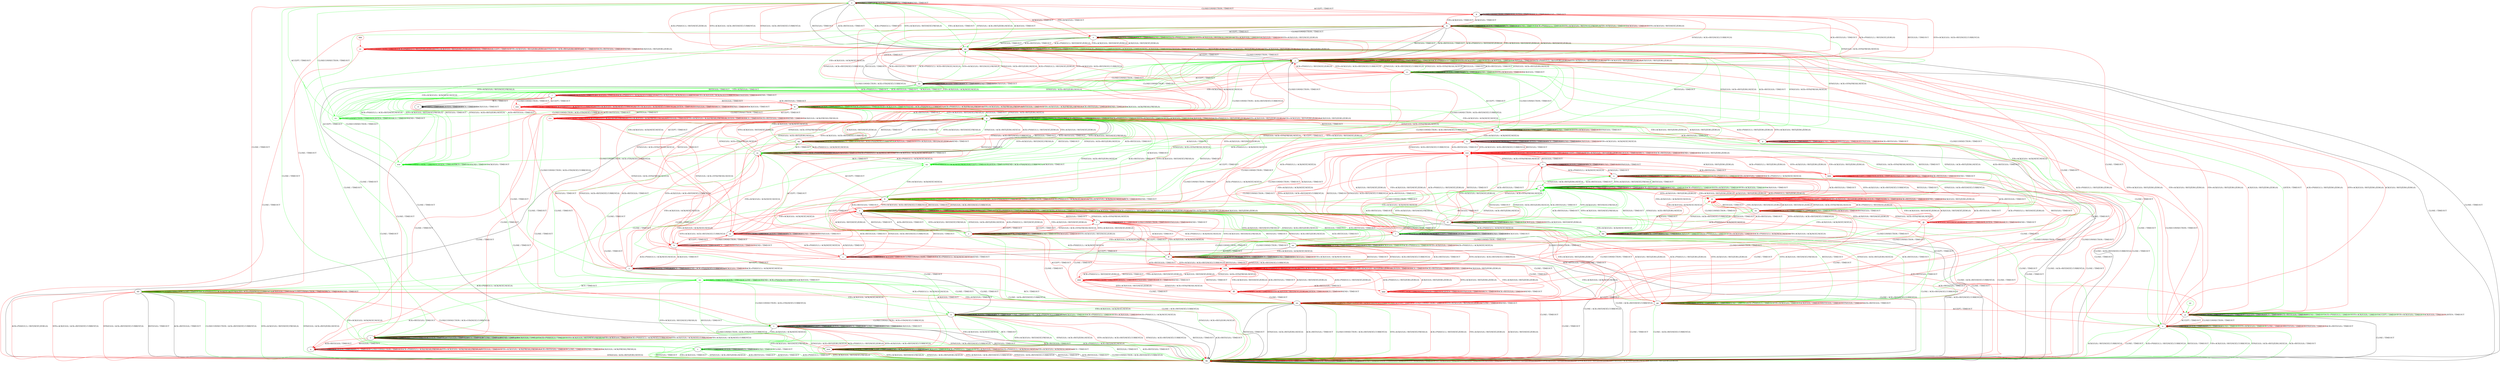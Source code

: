 digraph "" {
	graph ["Incoming time"=0.18781280517578125,
		"Outgoing time"=0.3429262638092041,
		Output="{'States': 63, 'Transitions': 1002, 'Filename': '../results/tcp_preset_50/TCP_FreeBSD_Server-TCP_Windows8_Server-1.dot'}",
		Reference="{'States': 56, 'Transitions': 716, 'Filename': '../subjects/tcp/TCP_FreeBSD_Server.dot'}",
		Solver=yices,
		Updated="{'States': 39, 'Transitions': 495, 'Filename': '../subjects/tcp/TCP_Windows8_Server.dot'}",
		"f-measure"=0.40449438202247195,
		precision=0.47547169811320755,
		recall=0.35195530726256985
	];
	a -> a	[key=0,
		label="ACCEPT / TIMEOUT"];
	a -> a	[key=1,
		label="LISTEN / TIMEOUT"];
	a -> a	[key=2,
		label="RCV / TIMEOUT"];
	a -> a	[key=3,
		label="SEND / TIMEOUT"];
	a -> k	[key=0,
		color=red,
		label="CLOSECONNECTION / TIMEOUT"];
	a -> o	[key=0,
		color=red,
		label="FIN+ACK(V,V,0) / TIMEOUT"];
	a -> o	[key=1,
		color=red,
		label="ACK(V,V,0) / TIMEOUT"];
	a -> r	[key=0,
		color=green,
		label="CLOSE / TIMEOUT"];
	a -> dd	[key=0,
		color=red,
		label="CLOSE / TIMEOUT"];
	a -> gg	[key=0,
		label="RST(V,V,0) / TIMEOUT"];
	a -> gg	[key=1,
		label="ACK+RST(V,V,0) / TIMEOUT"];
	a -> gg	[key=2,
		color=green,
		label="ACK+PSH(V,V,1) / TIMEOUT"];
	a -> gg	[key=3,
		color=green,
		label="SYN+ACK(V,V,0) / RST(NEXT,FRESH,0)"];
	a -> gg	[key=4,
		color=green,
		label="FIN+ACK(V,V,0) / TIMEOUT"];
	a -> gg	[key=5,
		color=green,
		label="SYN(V,V,0) / ACK+RST(ZERO,NEXT,0)"];
	a -> gg	[key=6,
		color=green,
		label="ACK(V,V,0) / TIMEOUT"];
	a -> gg	[key=7,
		color=red,
		label="ACK+PSH(V,V,1) / RST(NEXT,ZERO,0)"];
	a -> gg	[key=8,
		color=red,
		label="SYN+ACK(V,V,0) / ACK+RST(NEXT,CURRENT,0)"];
	a -> gg	[key=9,
		color=red,
		label="SYN(V,V,0) / ACK+RST(NEXT,CURRENT,0)"];
	vv	[color=green];
	a -> vv	[key=0,
		color=green,
		label="CLOSECONNECTION / TIMEOUT"];
	b -> b	[key=0,
		label="ACK+PSH(V,V,1) / ACK(NEXT,NEXT,0)"];
	b -> b	[key=1,
		label="ACCEPT / TIMEOUT"];
	b -> b	[key=2,
		label="LISTEN / TIMEOUT"];
	b -> b	[key=3,
		label="RCV / TIMEOUT"];
	b -> b	[key=4,
		label="SEND / TIMEOUT"];
	b -> b	[key=5,
		label="ACK(V,V,0) / TIMEOUT"];
	b -> b	[key=6,
		color=red,
		label="FIN+ACK(V,V,0) / ACK(NEXT,NEXT,0)"];
	b -> kk	[key=0,
		label="CLOSE / ACK+RST(NEXT,CURRENT,0)"];
	b -> ll	[key=0,
		color=red,
		label="CLOSECONNECTION / TIMEOUT"];
	eee	[color=red];
	b -> eee	[key=0,
		color=red,
		label="SYN+ACK(V,V,0) / ACK+RST(NEXT,CURRENT,0)"];
	b -> eee	[key=1,
		color=red,
		label="RST(V,V,0) / TIMEOUT"];
	b -> eee	[key=2,
		color=red,
		label="SYN(V,V,0) / ACK+RST(NEXT,CURRENT,0)"];
	b -> eee	[key=3,
		color=red,
		label="ACK+RST(V,V,0) / TIMEOUT"];
	c -> c	[key=0,
		label="CLOSECONNECTION / TIMEOUT"];
	c -> c	[key=1,
		label="ACCEPT / TIMEOUT"];
	c -> c	[key=2,
		label="LISTEN / TIMEOUT"];
	c -> c	[key=3,
		label="SYN(V,V,0) / TIMEOUT"];
	c -> c	[key=4,
		label="RCV / TIMEOUT"];
	c -> c	[key=5,
		label="CLOSE / TIMEOUT"];
	c -> c	[key=6,
		label="SEND / TIMEOUT"];
	c -> c	[key=7,
		label="ACK(V,V,0) / TIMEOUT"];
	c -> c	[key=8,
		color=green,
		label="ACK+PSH(V,V,1) / TIMEOUT"];
	c -> c	[key=9,
		color=green,
		label="SYN+ACK(V,V,0) / RST(NEXT,FRESH,0)"];
	c -> c	[key=10,
		color=green,
		label="FIN+ACK(V,V,0) / TIMEOUT"];
	c -> c	[key=11,
		color=red,
		label="ACK+PSH(V,V,1) / ACK(NEXT,CURRENT,0)"];
	c -> c	[key=12,
		color=red,
		label="SYN+ACK(V,V,0) / ACK(NEXT,CURRENT,0)"];
	c -> c	[key=13,
		color=red,
		label="FIN+ACK(V,V,0) / ACK(NEXT,CURRENT,0)"];
	c -> q	[key=0,
		color=red,
		label="RST(V,V,0) / TIMEOUT"];
	c -> q	[key=1,
		color=red,
		label="ACK+RST(V,V,0) / TIMEOUT"];
	c -> kk	[key=0,
		color=green,
		label="RST(V,V,0) / TIMEOUT"];
	c -> kk	[key=1,
		color=green,
		label="ACK+RST(V,V,0) / TIMEOUT"];
	d -> d	[key=0,
		label="ACCEPT / TIMEOUT"];
	d -> d	[key=1,
		label="LISTEN / TIMEOUT"];
	d -> d	[key=2,
		label="RCV / TIMEOUT"];
	d -> d	[key=3,
		label="ACK(V,V,0) / TIMEOUT"];
	e -> e	[key=0,
		label="CLOSECONNECTION / TIMEOUT"];
	e -> e	[key=1,
		label="RST(V,V,0) / TIMEOUT"];
	e -> e	[key=2,
		label="LISTEN / TIMEOUT"];
	e -> e	[key=3,
		label="RCV / TIMEOUT"];
	e -> e	[key=4,
		label="ACK+RST(V,V,0) / TIMEOUT"];
	e -> e	[key=5,
		label="SEND / TIMEOUT"];
	e -> e	[key=6,
		color=green,
		label="ACK+PSH(V,V,1) / TIMEOUT"];
	e -> e	[key=7,
		color=green,
		label="SYN+ACK(V,V,0) / TIMEOUT"];
	e -> e	[key=8,
		color=green,
		label="FIN+ACK(V,V,0) / TIMEOUT"];
	e -> e	[key=9,
		color=green,
		label="SYN(V,V,0) / TIMEOUT"];
	e -> e	[key=10,
		color=green,
		label="ACK(V,V,0) / TIMEOUT"];
	e -> e	[key=11,
		color=red,
		label="ACK+PSH(V,V,1) / RST(ZERO,ZERO,0)"];
	e -> e	[key=12,
		color=red,
		label="SYN+ACK(V,V,0) / RST(ZERO,ZERO,0)"];
	e -> e	[key=13,
		color=red,
		label="FIN+ACK(V,V,0) / RST(ZERO,ZERO,0)"];
	e -> e	[key=14,
		color=red,
		label="ACK(V,V,0) / RST(ZERO,ZERO,0)"];
	e -> f	[key=0,
		color=red,
		label="SYN(V,V,0) / ACK+SYN(FRESH,NEXT,0)"];
	e -> g	[key=0,
		color=green,
		label="ACCEPT / TIMEOUT"];
	e -> j	[key=0,
		color=red,
		label="ACCEPT / TIMEOUT"];
	e -> kk	[key=0,
		label="CLOSE / TIMEOUT"];
	f -> e	[key=0,
		color=red,
		label="RST(V,V,0) / TIMEOUT"];
	f -> f	[key=0,
		label="LISTEN / TIMEOUT"];
	f -> f	[key=1,
		label="RCV / TIMEOUT"];
	f -> f	[key=2,
		color=red,
		label="CLOSECONNECTION / TIMEOUT"];
	f -> f	[key=3,
		color=red,
		label="SYN(V,V,0) / TIMEOUT"];
	f -> f	[key=4,
		color=red,
		label="SEND / TIMEOUT"];
	f -> m	[key=0,
		color=red,
		label="ACCEPT / TIMEOUT"];
	f -> z	[key=0,
		color=red,
		label="SYN+ACK(V,V,0) / RST(NEXT,ZERO,0)"];
	f -> aa	[key=0,
		color=red,
		label="ACK+PSH(V,V,1) / ACK(NEXT,NEXT,0)"];
	f -> aa	[key=1,
		color=red,
		label="ACK(V,V,0) / TIMEOUT"];
	f -> ff	[key=0,
		color=red,
		label="FIN+ACK(V,V,0) / ACK(NEXT,NEXT,0)"];
	f -> nn	[key=0,
		color=red,
		label="CLOSE / TIMEOUT"];
	f -> pp	[key=0,
		color=red,
		label="ACK+RST(V,V,0) / TIMEOUT"];
	g -> g	[key=0,
		label="RST(V,V,0) / TIMEOUT"];
	g -> g	[key=1,
		label="ACCEPT / TIMEOUT"];
	g -> g	[key=2,
		label="LISTEN / TIMEOUT"];
	g -> g	[key=3,
		label="RCV / TIMEOUT"];
	g -> g	[key=4,
		label="ACK+RST(V,V,0) / TIMEOUT"];
	g -> g	[key=5,
		label="SEND / TIMEOUT"];
	g -> g	[key=6,
		color=green,
		label="ACK+PSH(V,V,1) / TIMEOUT"];
	g -> g	[key=7,
		color=green,
		label="SYN+ACK(V,V,0) / TIMEOUT"];
	g -> g	[key=8,
		color=green,
		label="FIN+ACK(V,V,0) / TIMEOUT"];
	g -> g	[key=9,
		color=green,
		label="ACK(V,V,0) / TIMEOUT"];
	g -> g	[key=10,
		color=red,
		label="ACK+PSH(V,V,1) / RST(ZERO,ZERO,0)"];
	g -> g	[key=11,
		color=red,
		label="SYN+ACK(V,V,0) / RST(ZERO,ZERO,0)"];
	g -> g	[key=12,
		color=red,
		label="FIN+ACK(V,V,0) / RST(ZERO,ZERO,0)"];
	g -> g	[key=13,
		color=red,
		label="ACK(V,V,0) / RST(ZERO,ZERO,0)"];
	g -> j	[key=0,
		label="CLOSECONNECTION / TIMEOUT"];
	g -> ee	[key=0,
		color=green,
		label="SYN(V,V,0) / ACK+SYN(FRESH,NEXT,0)"];
	g -> kk	[key=0,
		label="CLOSE / TIMEOUT"];
	g -> oo	[key=0,
		color=red,
		label="SYN(V,V,0) / ACK+SYN(FRESH,NEXT,0)"];
	h -> h	[key=0,
		label="ACCEPT / TIMEOUT"];
	h -> h	[key=1,
		label="LISTEN / TIMEOUT"];
	h -> h	[key=2,
		label="RCV / TIMEOUT"];
	h -> h	[key=3,
		color=red,
		label="SYN(V,V,0) / TIMEOUT"];
	h -> h	[key=4,
		color=red,
		label="SEND / TIMEOUT"];
	h -> m	[key=0,
		color=red,
		label="CLOSECONNECTION / TIMEOUT"];
	h -> o	[key=0,
		color=red,
		label="SYN+ACK(V,V,0) / RST(NEXT,ZERO,0)"];
	h -> u	[key=0,
		color=red,
		label="ACK+RST(V,V,0) / TIMEOUT"];
	h -> y	[key=0,
		color=red,
		label="ACK+PSH(V,V,1) / ACK(NEXT,NEXT,0)"];
	h -> y	[key=1,
		color=red,
		label="ACK(V,V,0) / TIMEOUT"];
	h -> gg	[key=0,
		color=red,
		label="RST(V,V,0) / TIMEOUT"];
	h -> nn	[key=0,
		color=red,
		label="CLOSE / TIMEOUT"];
	h -> ss	[key=0,
		color=red,
		label="FIN+ACK(V,V,0) / ACK(NEXT,NEXT,0)"];
	i -> c	[key=0,
		color=red,
		label="CLOSE / TIMEOUT"];
	i -> d	[key=0,
		label="RCV / TIMEOUT"];
	i -> i	[key=0,
		label="ACCEPT / TIMEOUT"];
	i -> i	[key=1,
		label="LISTEN / TIMEOUT"];
	i -> i	[key=2,
		label="ACK(V,V,0) / TIMEOUT"];
	i -> i	[key=3,
		color=red,
		label="ACK+PSH(V,V,1) / ACK(NEXT,CURRENT,0)"];
	i -> i	[key=4,
		color=red,
		label="SYN+ACK(V,V,0) / ACK(NEXT,CURRENT,0)"];
	i -> i	[key=5,
		color=red,
		label="FIN+ACK(V,V,0) / ACK(NEXT,CURRENT,0)"];
	i -> i	[key=6,
		color=red,
		label="SYN(V,V,0) / TIMEOUT"];
	i -> i	[key=7,
		color=red,
		label="SEND / TIMEOUT"];
	i -> w	[key=0,
		color=red,
		label="RST(V,V,0) / TIMEOUT"];
	i -> w	[key=1,
		color=red,
		label="ACK+RST(V,V,0) / TIMEOUT"];
	aaa	[color=red];
	i -> aaa	[key=0,
		color=red,
		label="CLOSECONNECTION / TIMEOUT"];
	j -> j	[key=0,
		label="CLOSECONNECTION / TIMEOUT"];
	j -> j	[key=1,
		label="RST(V,V,0) / TIMEOUT"];
	j -> j	[key=2,
		label="LISTEN / TIMEOUT"];
	j -> j	[key=3,
		label="RCV / TIMEOUT"];
	j -> j	[key=4,
		label="ACK+RST(V,V,0) / TIMEOUT"];
	j -> j	[key=5,
		label="SEND / TIMEOUT"];
	j -> j	[key=6,
		color=green,
		label="ACK+PSH(V,V,1) / TIMEOUT"];
	j -> j	[key=7,
		color=green,
		label="SYN+ACK(V,V,0) / TIMEOUT"];
	j -> j	[key=8,
		color=green,
		label="FIN+ACK(V,V,0) / TIMEOUT"];
	j -> j	[key=9,
		color=green,
		label="ACK(V,V,0) / TIMEOUT"];
	j -> j	[key=10,
		color=red,
		label="ACK+PSH(V,V,1) / RST(ZERO,ZERO,0)"];
	j -> j	[key=11,
		color=red,
		label="SYN+ACK(V,V,0) / RST(ZERO,ZERO,0)"];
	j -> j	[key=12,
		color=red,
		label="FIN+ACK(V,V,0) / RST(ZERO,ZERO,0)"];
	j -> j	[key=13,
		color=red,
		label="ACK(V,V,0) / RST(ZERO,ZERO,0)"];
	j -> m	[key=0,
		color=red,
		label="SYN(V,V,0) / ACK+SYN(FRESH,NEXT,0)"];
	j -> cc	[key=0,
		color=green,
		label="SYN(V,V,0) / ACK+SYN(FRESH,NEXT,0)"];
	j -> gg	[key=0,
		label="ACCEPT / TIMEOUT"];
	j -> kk	[key=0,
		label="CLOSE / TIMEOUT"];
	k -> a	[key=0,
		color=red,
		label="ACCEPT / TIMEOUT"];
	k -> j	[key=0,
		color=red,
		label="ACK+PSH(V,V,1) / RST(NEXT,ZERO,0)"];
	k -> j	[key=1,
		color=red,
		label="SYN+ACK(V,V,0) / ACK+RST(NEXT,CURRENT,0)"];
	k -> j	[key=2,
		color=red,
		label="RST(V,V,0) / TIMEOUT"];
	k -> j	[key=3,
		color=red,
		label="SYN(V,V,0) / ACK+RST(NEXT,CURRENT,0)"];
	k -> j	[key=4,
		color=red,
		label="ACK+RST(V,V,0) / TIMEOUT"];
	k -> k	[key=0,
		label="CLOSECONNECTION / TIMEOUT"];
	k -> k	[key=1,
		label="LISTEN / TIMEOUT"];
	k -> k	[key=2,
		label="RCV / TIMEOUT"];
	k -> k	[key=3,
		label="SEND / TIMEOUT"];
	k -> dd	[key=0,
		color=red,
		label="CLOSE / TIMEOUT"];
	k -> tt	[key=0,
		color=red,
		label="FIN+ACK(V,V,0) / TIMEOUT"];
	k -> tt	[key=1,
		color=red,
		label="ACK(V,V,0) / TIMEOUT"];
	l -> b	[key=0,
		color=red,
		label="FIN+ACK(V,V,0) / ACK(NEXT,NEXT,0)"];
	l -> l	[key=0,
		label="ACK+PSH(V,V,1) / ACK(NEXT,NEXT,0)"];
	l -> l	[key=1,
		label="ACCEPT / TIMEOUT"];
	l -> l	[key=2,
		label="LISTEN / TIMEOUT"];
	l -> l	[key=3,
		label="RCV / TIMEOUT"];
	l -> l	[key=4,
		label="SEND / TIMEOUT"];
	l -> l	[key=5,
		label="ACK(V,V,0) / TIMEOUT"];
	l -> n	[key=0,
		color=green,
		label="SYN+ACK(V,V,0) / RST(NEXT,FRESH,0)"];
	l -> n	[key=1,
		color=green,
		label="RST(V,V,0) / TIMEOUT"];
	l -> n	[key=2,
		color=green,
		label="SYN(V,V,0) / ACK+RST(ZERO,NEXT,0)"];
	l -> n	[key=3,
		color=green,
		label="ACK+RST(V,V,0) / TIMEOUT"];
	l -> s	[key=0,
		color=red,
		label="CLOSECONNECTION / TIMEOUT"];
	l -> x	[key=0,
		color=green,
		label="FIN+ACK(V,V,0) / ACK(NEXT,NEXT,0)"];
	l -> ff	[key=0,
		color=green,
		label="CLOSECONNECTION / TIMEOUT"];
	l -> kk	[key=0,
		label="CLOSE / ACK+RST(NEXT,CURRENT,0)"];
	l -> eee	[key=0,
		color=red,
		label="SYN+ACK(V,V,0) / ACK+RST(NEXT,CURRENT,0)"];
	l -> eee	[key=1,
		color=red,
		label="RST(V,V,0) / TIMEOUT"];
	l -> eee	[key=2,
		color=red,
		label="SYN(V,V,0) / ACK+RST(NEXT,CURRENT,0)"];
	l -> eee	[key=3,
		color=red,
		label="ACK+RST(V,V,0) / TIMEOUT"];
	m -> h	[key=0,
		color=red,
		label="ACCEPT / TIMEOUT"];
	m -> j	[key=0,
		color=red,
		label="RST(V,V,0) / TIMEOUT"];
	m -> m	[key=0,
		label="CLOSECONNECTION / TIMEOUT"];
	m -> m	[key=1,
		label="LISTEN / TIMEOUT"];
	m -> m	[key=2,
		label="RCV / TIMEOUT"];
	m -> m	[key=3,
		label="SEND / TIMEOUT"];
	m -> m	[key=4,
		color=red,
		label="SYN(V,V,0) / TIMEOUT"];
	m -> s	[key=0,
		color=red,
		label="ACK+PSH(V,V,1) / ACK(NEXT,NEXT,0)"];
	m -> s	[key=1,
		color=red,
		label="ACK(V,V,0) / TIMEOUT"];
	m -> jj	[key=0,
		color=red,
		label="ACK+RST(V,V,0) / TIMEOUT"];
	m -> ll	[key=0,
		color=red,
		label="FIN+ACK(V,V,0) / ACK(NEXT,NEXT,0)"];
	m -> nn	[key=0,
		color=red,
		label="CLOSE / TIMEOUT"];
	m -> tt	[key=0,
		color=red,
		label="SYN+ACK(V,V,0) / RST(NEXT,ZERO,0)"];
	n -> e	[key=0,
		color=green,
		label="CLOSECONNECTION / TIMEOUT"];
	n -> n	[key=0,
		label="RST(V,V,0) / TIMEOUT"];
	n -> n	[key=1,
		label="ACCEPT / TIMEOUT"];
	n -> n	[key=2,
		label="LISTEN / TIMEOUT"];
	n -> n	[key=3,
		label="SYN(V,V,0) / TIMEOUT"];
	n -> n	[key=4,
		label="RCV / TIMEOUT"];
	n -> n	[key=5,
		label="ACK+RST(V,V,0) / TIMEOUT"];
	n -> n	[key=6,
		label="SEND / TIMEOUT"];
	n -> n	[key=7,
		color=green,
		label="ACK+PSH(V,V,1) / TIMEOUT"];
	n -> n	[key=8,
		color=green,
		label="SYN+ACK(V,V,0) / TIMEOUT"];
	n -> n	[key=9,
		color=green,
		label="FIN+ACK(V,V,0) / TIMEOUT"];
	n -> n	[key=10,
		color=green,
		label="ACK(V,V,0) / TIMEOUT"];
	n -> kk	[key=0,
		label="CLOSE / TIMEOUT"];
	ggg	[color=red];
	n -> ggg	[key=0,
		color=red,
		label="CLOSECONNECTION / TIMEOUT"];
	iii	[color=red];
	n -> iii	[key=0,
		color=red,
		label="ACK+PSH(V,V,1) / RST(ZERO,ZERO,0)"];
	n -> iii	[key=1,
		color=red,
		label="SYN+ACK(V,V,0) / RST(ZERO,ZERO,0)"];
	n -> iii	[key=2,
		color=red,
		label="FIN+ACK(V,V,0) / RST(ZERO,ZERO,0)"];
	n -> iii	[key=3,
		color=red,
		label="ACK(V,V,0) / RST(ZERO,ZERO,0)"];
	o -> c	[key=0,
		color=green,
		label="CLOSE / TIMEOUT"];
	o -> h	[key=0,
		color=red,
		label="SYN(V,V,0) / ACK+SYN(FRESH,NEXT,0)"];
	o -> o	[key=0,
		label="ACCEPT / TIMEOUT"];
	o -> o	[key=1,
		label="LISTEN / TIMEOUT"];
	o -> o	[key=2,
		label="RCV / TIMEOUT"];
	o -> o	[key=3,
		label="SEND / TIMEOUT"];
	o -> o	[key=4,
		color=green,
		label="ACK+PSH(V,V,1) / TIMEOUT"];
	o -> o	[key=5,
		color=green,
		label="SYN+ACK(V,V,0) / RST(NEXT,FRESH,0)"];
	o -> o	[key=6,
		color=green,
		label="FIN+ACK(V,V,0) / TIMEOUT"];
	o -> o	[key=7,
		color=green,
		label="ACK(V,V,0) / TIMEOUT"];
	o -> o	[key=8,
		color=red,
		label="SYN+ACK(V,V,0) / RST(NEXT,ZERO,0)"];
	o -> gg	[key=0,
		label="RST(V,V,0) / TIMEOUT"];
	o -> gg	[key=1,
		label="ACK+RST(V,V,0) / TIMEOUT"];
	o -> gg	[key=2,
		color=red,
		label="ACK+PSH(V,V,1) / RST(NEXT,ZERO,0)"];
	o -> gg	[key=3,
		color=red,
		label="FIN+ACK(V,V,0) / RST(NEXT,ZERO,0)"];
	o -> gg	[key=4,
		color=red,
		label="ACK(V,V,0) / RST(NEXT,ZERO,0)"];
	o -> nn	[key=0,
		color=red,
		label="CLOSE / TIMEOUT"];
	o -> oo	[key=0,
		color=green,
		label="SYN(V,V,0) / ACK+SYN(FRESH,NEXT,0)"];
	o -> tt	[key=0,
		label="CLOSECONNECTION / TIMEOUT"];
	p -> g	[key=0,
		color=red,
		label="ACK+PSH(V,V,1) / RST(ZERO,ZERO,0)"];
	p -> g	[key=1,
		color=red,
		label="SYN+ACK(V,V,0) / RST(ZERO,ZERO,0)"];
	p -> g	[key=2,
		color=red,
		label="FIN+ACK(V,V,0) / RST(ZERO,ZERO,0)"];
	p -> g	[key=3,
		color=red,
		label="ACK(V,V,0) / RST(ZERO,ZERO,0)"];
	p -> p	[key=0,
		label="ACCEPT / TIMEOUT"];
	p -> p	[key=1,
		label="LISTEN / TIMEOUT"];
	p -> p	[key=2,
		label="RCV / TIMEOUT"];
	p -> p	[key=3,
		label="SEND / TIMEOUT"];
	p -> p	[key=4,
		color=red,
		label="RST(V,V,0) / TIMEOUT"];
	p -> p	[key=5,
		color=red,
		label="SYN(V,V,0) / TIMEOUT"];
	p -> p	[key=6,
		color=red,
		label="ACK+RST(V,V,0) / TIMEOUT"];
	p -> jj	[key=0,
		color=red,
		label="CLOSECONNECTION / TIMEOUT"];
	p -> kk	[key=0,
		color=red,
		label="CLOSE / TIMEOUT"];
	q -> q	[key=0,
		label="ACCEPT / TIMEOUT"];
	q -> q	[key=1,
		label="LISTEN / TIMEOUT"];
	q -> q	[key=2,
		label="RCV / TIMEOUT"];
	q -> q	[key=3,
		color=red,
		label="CLOSECONNECTION / TIMEOUT"];
	q -> q	[key=4,
		color=red,
		label="ACK+PSH(V,V,1) / ACK(FRESH,FRESH,0)"];
	q -> q	[key=5,
		color=red,
		label="SYN+ACK(V,V,0) / ACK(FRESH,FRESH,0)"];
	q -> q	[key=6,
		color=red,
		label="RST(V,V,0) / TIMEOUT"];
	q -> q	[key=7,
		color=red,
		label="FIN+ACK(V,V,0) / ACK(FRESH,FRESH,0)"];
	q -> q	[key=8,
		color=red,
		label="ACK+RST(V,V,0) / TIMEOUT"];
	q -> q	[key=9,
		color=red,
		label="CLOSE / TIMEOUT"];
	q -> q	[key=10,
		color=red,
		label="SEND / TIMEOUT"];
	q -> q	[key=11,
		color=red,
		label="ACK(V,V,0) / ACK(FRESH,FRESH,0)"];
	q -> kk	[key=0,
		color=red,
		label="SYN(V,V,0) / ACK+RST(ZERO,NEXT,0)"];
	r -> r	[key=0,
		label="ACCEPT / TIMEOUT"];
	r -> r	[key=1,
		label="LISTEN / TIMEOUT"];
	r -> r	[key=2,
		label="RCV / TIMEOUT"];
	r -> r	[key=3,
		label="SEND / TIMEOUT"];
	r -> r	[key=4,
		color=green,
		label="CLOSE / TIMEOUT"];
	r -> kk	[key=0,
		color=green,
		label="ACK+PSH(V,V,1) / TIMEOUT"];
	r -> kk	[key=1,
		color=green,
		label="SYN+ACK(V,V,0) / RST(NEXT,FRESH,0)"];
	r -> kk	[key=2,
		color=green,
		label="RST(V,V,0) / TIMEOUT"];
	r -> kk	[key=3,
		color=green,
		label="FIN+ACK(V,V,0) / TIMEOUT"];
	r -> kk	[key=4,
		color=green,
		label="SYN(V,V,0) / ACK+RST(ZERO,NEXT,0)"];
	r -> kk	[key=5,
		color=green,
		label="ACK+RST(V,V,0) / TIMEOUT"];
	r -> kk	[key=6,
		color=green,
		label="ACK(V,V,0) / TIMEOUT"];
	s -> e	[key=0,
		color=red,
		label="SYN+ACK(V,V,0) / ACK+RST(NEXT,CURRENT,0)"];
	s -> e	[key=1,
		color=red,
		label="RST(V,V,0) / TIMEOUT"];
	s -> e	[key=2,
		color=red,
		label="SYN(V,V,0) / ACK+RST(NEXT,CURRENT,0)"];
	s -> e	[key=3,
		color=red,
		label="ACK+RST(V,V,0) / TIMEOUT"];
	s -> s	[key=0,
		label="LISTEN / TIMEOUT"];
	s -> s	[key=1,
		label="RCV / TIMEOUT"];
	s -> s	[key=2,
		label="ACK(V,V,0) / TIMEOUT"];
	s -> s	[key=3,
		color=red,
		label="CLOSECONNECTION / TIMEOUT"];
	s -> s	[key=4,
		color=red,
		label="ACK+PSH(V,V,1) / ACK(NEXT,NEXT,0)"];
	s -> s	[key=5,
		color=red,
		label="SEND / TIMEOUT"];
	s -> y	[key=0,
		color=red,
		label="ACCEPT / TIMEOUT"];
	s -> kk	[key=0,
		color=red,
		label="CLOSE / ACK+RST(NEXT,CURRENT,0)"];
	s -> ll	[key=0,
		color=red,
		label="FIN+ACK(V,V,0) / ACK(NEXT,NEXT,0)"];
	t -> c	[key=0,
		label="FIN+ACK(V,V,0) / ACK(NEXT,NEXT,0)"];
	t -> t	[key=0,
		label="CLOSECONNECTION / TIMEOUT"];
	t -> t	[key=1,
		label="ACCEPT / TIMEOUT"];
	t -> t	[key=2,
		label="LISTEN / TIMEOUT"];
	t -> t	[key=3,
		label="RCV / TIMEOUT"];
	t -> t	[key=4,
		label="CLOSE / TIMEOUT"];
	t -> t	[key=5,
		label="SEND / TIMEOUT"];
	t -> t	[key=6,
		label="ACK(V,V,0) / TIMEOUT"];
	t -> kk	[key=0,
		label="RST(V,V,0) / TIMEOUT"];
	t -> kk	[key=1,
		label="ACK+RST(V,V,0) / TIMEOUT"];
	t -> kk	[key=2,
		color=green,
		label="ACK+PSH(V,V,1) / ACK+RST(NEXT,NEXT,0)"];
	t -> kk	[key=3,
		color=green,
		label="SYN+ACK(V,V,0) / RST(NEXT,FRESH,0)"];
	t -> kk	[key=4,
		color=green,
		label="SYN(V,V,0) / ACK+RST(ZERO,NEXT,0)"];
	t -> kk	[key=5,
		color=red,
		label="ACK+PSH(V,V,1) / RST(NEXT,ZERO,0)"];
	t -> kk	[key=6,
		color=red,
		label="SYN+ACK(V,V,0) / ACK+RST(NEXT,CURRENT,0)"];
	t -> kk	[key=7,
		color=red,
		label="SYN(V,V,0) / ACK+RST(NEXT,CURRENT,0)"];
	u -> u	[key=0,
		label="ACCEPT / TIMEOUT"];
	u -> u	[key=1,
		label="LISTEN / TIMEOUT"];
	u -> u	[key=2,
		label="RCV / TIMEOUT"];
	u -> u	[key=3,
		label="SEND / TIMEOUT"];
	u -> u	[key=4,
		color=green,
		label="SYN+ACK(V,V,0) / TIMEOUT"];
	u -> u	[key=5,
		color=green,
		label="CLOSE / TIMEOUT"];
	u -> u	[key=6,
		color=red,
		label="RST(V,V,0) / TIMEOUT"];
	u -> u	[key=7,
		color=red,
		label="SYN(V,V,0) / TIMEOUT"];
	u -> u	[key=8,
		color=red,
		label="ACK+RST(V,V,0) / TIMEOUT"];
	u -> gg	[key=0,
		color=red,
		label="ACK+PSH(V,V,1) / RST(ZERO,ZERO,0)"];
	u -> gg	[key=1,
		color=red,
		label="SYN+ACK(V,V,0) / RST(ZERO,ZERO,0)"];
	u -> gg	[key=2,
		color=red,
		label="FIN+ACK(V,V,0) / RST(ZERO,ZERO,0)"];
	u -> gg	[key=3,
		color=red,
		label="ACK(V,V,0) / RST(ZERO,ZERO,0)"];
	u -> jj	[key=0,
		color=red,
		label="CLOSECONNECTION / TIMEOUT"];
	u -> kk	[key=0,
		color=green,
		label="ACK+PSH(V,V,1) / RST(NEXT,CURRENT,0)"];
	u -> kk	[key=1,
		color=green,
		label="RST(V,V,0) / TIMEOUT"];
	u -> kk	[key=2,
		color=green,
		label="FIN+ACK(V,V,0) / RST(NEXT,CURRENT,0)"];
	u -> kk	[key=3,
		color=green,
		label="SYN(V,V,0) / ACK+RST(ZERO,NEXT,0)"];
	u -> kk	[key=4,
		color=green,
		label="ACK+RST(V,V,0) / TIMEOUT"];
	u -> kk	[key=5,
		color=green,
		label="ACK(V,V,0) / RST(NEXT,CURRENT,0)"];
	u -> kk	[key=6,
		color=red,
		label="CLOSE / TIMEOUT"];
	v -> f	[key=0,
		color=red,
		label="CLOSECONNECTION / TIMEOUT"];
	v -> v	[key=0,
		label="ACCEPT / TIMEOUT"];
	v -> v	[key=1,
		label="LISTEN / TIMEOUT"];
	v -> v	[key=2,
		label="RCV / TIMEOUT"];
	v -> v	[key=3,
		label="SEND / TIMEOUT"];
	v -> v	[key=4,
		color=red,
		label="SYN(V,V,0) / TIMEOUT"];
	v -> x	[key=0,
		color=red,
		label="ACK+PSH(V,V,1) / ACK(NEXT,NEXT,0)"];
	v -> x	[key=1,
		color=red,
		label="ACK(V,V,0) / TIMEOUT"];
	v -> bb	[key=0,
		color=red,
		label="FIN+ACK(V,V,0) / ACK(NEXT,NEXT,0)"];
	v -> nn	[key=0,
		color=red,
		label="CLOSE / TIMEOUT"];
	v -> rr	[key=0,
		color=red,
		label="SYN+ACK(V,V,0) / RST(NEXT,ZERO,0)"];
	v -> eee	[key=0,
		color=red,
		label="RST(V,V,0) / TIMEOUT"];
	hhh	[color=red];
	v -> hhh	[key=0,
		color=red,
		label="ACK+RST(V,V,0) / TIMEOUT"];
	w -> g	[key=0,
		color=green,
		label="SYN+ACK(V,V,0) / RST(NEXT,FRESH,0)"];
	w -> g	[key=1,
		color=green,
		label="RST(V,V,0) / TIMEOUT"];
	w -> g	[key=2,
		color=green,
		label="SYN(V,V,0) / ACK+RST(ZERO,NEXT,0)"];
	w -> g	[key=3,
		color=green,
		label="ACK+RST(V,V,0) / TIMEOUT"];
	w -> h	[key=0,
		color=red,
		label="SYN(V,V,0) / ACK+SYN(FRESH,NEXT,0)"];
	w -> q	[key=0,
		color=red,
		label="CLOSE / TIMEOUT"];
	w -> w	[key=0,
		label="ACCEPT / TIMEOUT"];
	w -> w	[key=1,
		label="LISTEN / TIMEOUT"];
	w -> w	[key=2,
		label="RCV / TIMEOUT"];
	w -> w	[key=3,
		color=green,
		label="ACK+PSH(V,V,1) / TIMEOUT"];
	w -> w	[key=4,
		color=green,
		label="FIN+ACK(V,V,0) / TIMEOUT"];
	w -> w	[key=5,
		color=green,
		label="SEND / ACK+PSH(NEXT,CURRENT,1)"];
	w -> w	[key=6,
		color=red,
		label="ACK+PSH(V,V,1) / ACK(FRESH,FRESH,0)"];
	w -> w	[key=7,
		color=red,
		label="SYN+ACK(V,V,0) / ACK(FRESH,FRESH,0)"];
	w -> w	[key=8,
		color=red,
		label="RST(V,V,0) / TIMEOUT"];
	w -> w	[key=9,
		color=red,
		label="FIN+ACK(V,V,0) / ACK(FRESH,FRESH,0)"];
	w -> w	[key=10,
		color=red,
		label="ACK+RST(V,V,0) / TIMEOUT"];
	w -> w	[key=11,
		color=red,
		label="SEND / TIMEOUT"];
	w -> w	[key=12,
		color=red,
		label="ACK(V,V,0) / ACK(FRESH,FRESH,0)"];
	w -> ii	[key=0,
		color=green,
		label="CLOSE / TIMEOUT"];
	w -> vv	[key=0,
		color=green,
		label="CLOSECONNECTION / ACK+FIN(NEXT,CURRENT,0)"];
	ccc	[color=red];
	w -> ccc	[key=0,
		color=red,
		label="CLOSECONNECTION / TIMEOUT"];
	x -> n	[key=0,
		color=green,
		label="SYN+ACK(V,V,0) / RST(NEXT,FRESH,0)"];
	x -> n	[key=1,
		color=green,
		label="RST(V,V,0) / TIMEOUT"];
	x -> n	[key=2,
		color=green,
		label="SYN(V,V,0) / ACK+RST(ZERO,NEXT,0)"];
	x -> n	[key=3,
		color=green,
		label="ACK+RST(V,V,0) / TIMEOUT"];
	x -> x	[key=0,
		label="ACCEPT / TIMEOUT"];
	x -> x	[key=1,
		label="LISTEN / TIMEOUT"];
	x -> x	[key=2,
		label="RCV / TIMEOUT"];
	x -> x	[key=3,
		label="SEND / TIMEOUT"];
	x -> x	[key=4,
		label="ACK(V,V,0) / TIMEOUT"];
	x -> x	[key=5,
		color=green,
		label="ACK+PSH(V,V,1) / TIMEOUT"];
	x -> x	[key=6,
		color=green,
		label="FIN+ACK(V,V,0) / TIMEOUT"];
	x -> x	[key=7,
		color=red,
		label="ACK+PSH(V,V,1) / ACK(NEXT,NEXT,0)"];
	x -> aa	[key=0,
		color=red,
		label="CLOSECONNECTION / TIMEOUT"];
	x -> bb	[key=0,
		color=red,
		label="FIN+ACK(V,V,0) / ACK(NEXT,NEXT,0)"];
	x -> kk	[key=0,
		label="CLOSE / ACK+RST(NEXT,CURRENT,0)"];
	x -> pp	[key=0,
		color=green,
		label="CLOSECONNECTION / TIMEOUT"];
	x -> iii	[key=0,
		color=red,
		label="SYN+ACK(V,V,0) / ACK+RST(NEXT,CURRENT,0)"];
	x -> iii	[key=1,
		color=red,
		label="RST(V,V,0) / TIMEOUT"];
	x -> iii	[key=2,
		color=red,
		label="SYN(V,V,0) / ACK+RST(NEXT,CURRENT,0)"];
	x -> iii	[key=3,
		color=red,
		label="ACK+RST(V,V,0) / TIMEOUT"];
	y -> g	[key=0,
		color=red,
		label="SYN+ACK(V,V,0) / ACK+RST(NEXT,CURRENT,0)"];
	y -> g	[key=1,
		color=red,
		label="RST(V,V,0) / TIMEOUT"];
	y -> g	[key=2,
		color=red,
		label="SYN(V,V,0) / ACK+RST(NEXT,CURRENT,0)"];
	y -> g	[key=3,
		color=red,
		label="ACK+RST(V,V,0) / TIMEOUT"];
	y -> y	[key=0,
		label="ACCEPT / TIMEOUT"];
	y -> y	[key=1,
		label="LISTEN / TIMEOUT"];
	y -> y	[key=2,
		label="RCV / TIMEOUT"];
	y -> y	[key=3,
		label="SEND / ACK+PSH(NEXT,CURRENT,1)"];
	y -> y	[key=4,
		label="ACK(V,V,0) / TIMEOUT"];
	y -> y	[key=5,
		color=red,
		label="ACK+PSH(V,V,1) / ACK(NEXT,NEXT,0)"];
	y -> cc	[key=0,
		color=red,
		label="CLOSECONNECTION / ACK+FIN(NEXT,CURRENT,0)"];
	y -> ii	[key=0,
		label="CLOSE / TIMEOUT"];
	y -> ss	[key=0,
		color=red,
		label="FIN+ACK(V,V,0) / ACK(NEXT,NEXT,0)"];
	z -> e	[key=0,
		label="RST(V,V,0) / TIMEOUT"];
	z -> e	[key=1,
		label="ACK+RST(V,V,0) / TIMEOUT"];
	z -> e	[key=2,
		color=green,
		label="SYN+ACK(V,V,0) / RST(NEXT,FRESH,0)"];
	z -> e	[key=3,
		color=green,
		label="SYN(V,V,0) / ACK+RST(ZERO,NEXT,0)"];
	z -> e	[key=4,
		color=red,
		label="ACK+PSH(V,V,1) / RST(NEXT,ZERO,0)"];
	z -> e	[key=5,
		color=red,
		label="FIN+ACK(V,V,0) / RST(NEXT,ZERO,0)"];
	z -> e	[key=6,
		color=red,
		label="ACK(V,V,0) / RST(NEXT,ZERO,0)"];
	z -> f	[key=0,
		color=red,
		label="SYN(V,V,0) / ACK+SYN(FRESH,NEXT,0)"];
	z -> z	[key=0,
		label="CLOSECONNECTION / TIMEOUT"];
	z -> z	[key=1,
		label="LISTEN / TIMEOUT"];
	z -> z	[key=2,
		label="RCV / TIMEOUT"];
	z -> z	[key=3,
		label="SEND / TIMEOUT"];
	z -> z	[key=4,
		color=green,
		label="ACK(V,V,0) / TIMEOUT"];
	z -> z	[key=5,
		color=red,
		label="SYN+ACK(V,V,0) / RST(NEXT,ZERO,0)"];
	z -> aa	[key=0,
		color=green,
		label="FIN+ACK(V,V,0) / ACK(NEXT,NEXT,0)"];
	z -> ff	[key=0,
		color=green,
		label="ACK+PSH(V,V,1) / ACK(NEXT,NEXT,0)"];
	z -> kk	[key=0,
		color=green,
		label="CLOSE / ACK+RST(NEXT,CURRENT,0)"];
	z -> nn	[key=0,
		color=red,
		label="CLOSE / TIMEOUT"];
	z -> ss	[key=0,
		color=green,
		label="ACCEPT / TIMEOUT"];
	z -> tt	[key=0,
		color=red,
		label="ACCEPT / TIMEOUT"];
	aa -> e	[key=0,
		color=green,
		label="SYN+ACK(V,V,0) / RST(NEXT,FRESH,0)"];
	aa -> e	[key=1,
		color=green,
		label="RST(V,V,0) / TIMEOUT"];
	aa -> e	[key=2,
		color=green,
		label="SYN(V,V,0) / ACK+RST(ZERO,NEXT,0)"];
	aa -> e	[key=3,
		color=green,
		label="ACK+RST(V,V,0) / TIMEOUT"];
	aa -> s	[key=0,
		label="ACCEPT / TIMEOUT"];
	aa -> aa	[key=0,
		label="CLOSECONNECTION / TIMEOUT"];
	aa -> aa	[key=1,
		label="LISTEN / TIMEOUT"];
	aa -> aa	[key=2,
		label="RCV / TIMEOUT"];
	aa -> aa	[key=3,
		label="SEND / TIMEOUT"];
	aa -> aa	[key=4,
		label="ACK(V,V,0) / TIMEOUT"];
	aa -> aa	[key=5,
		color=green,
		label="ACK+PSH(V,V,1) / TIMEOUT"];
	aa -> aa	[key=6,
		color=green,
		label="FIN+ACK(V,V,0) / TIMEOUT"];
	aa -> aa	[key=7,
		color=red,
		label="ACK+PSH(V,V,1) / ACK(NEXT,NEXT,0)"];
	aa -> ff	[key=0,
		color=red,
		label="FIN+ACK(V,V,0) / ACK(NEXT,NEXT,0)"];
	aa -> kk	[key=0,
		label="CLOSE / ACK+RST(NEXT,CURRENT,0)"];
	bbb	[color=red];
	aa -> bbb	[key=0,
		color=red,
		label="SYN+ACK(V,V,0) / ACK+RST(NEXT,CURRENT,0)"];
	aa -> bbb	[key=1,
		color=red,
		label="RST(V,V,0) / TIMEOUT"];
	aa -> bbb	[key=2,
		color=red,
		label="SYN(V,V,0) / ACK+RST(NEXT,CURRENT,0)"];
	aa -> bbb	[key=3,
		color=red,
		label="ACK+RST(V,V,0) / TIMEOUT"];
	bb -> n	[key=0,
		color=green,
		label="SYN+ACK(V,V,0) / RST(NEXT,FRESH,0)"];
	bb -> n	[key=1,
		color=green,
		label="RST(V,V,0) / TIMEOUT"];
	bb -> n	[key=2,
		color=green,
		label="SYN(V,V,0) / ACK+RST(ZERO,NEXT,0)"];
	bb -> n	[key=3,
		color=green,
		label="ACK+RST(V,V,0) / TIMEOUT"];
	bb -> aa	[key=0,
		color=green,
		label="CLOSECONNECTION / TIMEOUT"];
	bb -> bb	[key=0,
		label="ACCEPT / TIMEOUT"];
	bb -> bb	[key=1,
		label="LISTEN / TIMEOUT"];
	bb -> bb	[key=2,
		label="RCV / TIMEOUT"];
	bb -> bb	[key=3,
		label="SEND / TIMEOUT"];
	bb -> bb	[key=4,
		label="ACK(V,V,0) / TIMEOUT"];
	bb -> bb	[key=5,
		color=green,
		label="ACK+PSH(V,V,1) / TIMEOUT"];
	bb -> bb	[key=6,
		color=green,
		label="FIN+ACK(V,V,0) / TIMEOUT"];
	bb -> bb	[key=7,
		color=red,
		label="ACK+PSH(V,V,1) / ACK(NEXT,NEXT,0)"];
	bb -> bb	[key=8,
		color=red,
		label="FIN+ACK(V,V,0) / ACK(NEXT,NEXT,0)"];
	bb -> ff	[key=0,
		color=red,
		label="CLOSECONNECTION / TIMEOUT"];
	bb -> kk	[key=0,
		label="CLOSE / ACK+RST(NEXT,CURRENT,0)"];
	bb -> iii	[key=0,
		color=red,
		label="SYN+ACK(V,V,0) / ACK+RST(NEXT,CURRENT,0)"];
	bb -> iii	[key=1,
		color=red,
		label="RST(V,V,0) / TIMEOUT"];
	bb -> iii	[key=2,
		color=red,
		label="SYN(V,V,0) / ACK+RST(NEXT,CURRENT,0)"];
	bb -> iii	[key=3,
		color=red,
		label="ACK+RST(V,V,0) / TIMEOUT"];
	cc -> j	[key=0,
		label="RST(V,V,0) / TIMEOUT"];
	cc -> j	[key=1,
		label="ACK+RST(V,V,0) / TIMEOUT"];
	cc -> j	[key=2,
		color=green,
		label="SYN(V,V,0) / ACK+RST(ZERO,NEXT,0)"];
	cc -> j	[key=3,
		color=red,
		label="ACK+PSH(V,V,1) / RST(NEXT,ZERO,0)"];
	cc -> j	[key=4,
		color=red,
		label="SYN+ACK(V,V,0) / ACK+RST(NEXT,CURRENT,0)"];
	cc -> j	[key=5,
		color=red,
		label="SYN(V,V,0) / ACK+RST(NEXT,CURRENT,0)"];
	cc -> t	[key=0,
		color=red,
		label="CLOSE / TIMEOUT"];
	cc -> u	[key=0,
		color=green,
		label="CLOSE / TIMEOUT"];
	cc -> z	[key=0,
		color=green,
		label="ACK(V,V,0) / TIMEOUT"];
	cc -> aa	[key=0,
		color=green,
		label="FIN+ACK(V,V,0) / ACK(NEXT,NEXT,0)"];
	cc -> cc	[key=0,
		label="CLOSECONNECTION / TIMEOUT"];
	cc -> cc	[key=1,
		label="LISTEN / TIMEOUT"];
	cc -> cc	[key=2,
		label="RCV / TIMEOUT"];
	cc -> cc	[key=3,
		label="SEND / TIMEOUT"];
	cc -> cc	[key=4,
		color=green,
		label="SYN+ACK(V,V,0) / TIMEOUT"];
	cc -> cc	[key=5,
		color=red,
		label="ACK(V,V,0) / TIMEOUT"];
	cc -> ff	[key=0,
		color=green,
		label="ACK+PSH(V,V,1) / ACK(NEXT,NEXT,0)"];
	cc -> hh	[key=0,
		color=red,
		label="ACCEPT / TIMEOUT"];
	cc -> oo	[key=0,
		color=green,
		label="ACCEPT / TIMEOUT"];
	cc -> aaa	[key=0,
		color=red,
		label="FIN+ACK(V,V,0) / ACK(NEXT,NEXT,0)"];
	dd -> dd	[key=0,
		label="ACCEPT / TIMEOUT"];
	dd -> dd	[key=1,
		label="LISTEN / TIMEOUT"];
	dd -> dd	[key=2,
		label="CLOSE / TIMEOUT"];
	dd -> dd	[key=3,
		color=green,
		label="ACK+PSH(V,V,1) / ACK(NEXT,NEXT,0)"];
	dd -> dd	[key=4,
		color=green,
		label="SEND / ACK+PSH(NEXT,CURRENT,1)"];
	dd -> dd	[key=5,
		color=green,
		label="ACK(V,V,0) / TIMEOUT"];
	dd -> dd	[key=6,
		color=red,
		label="CLOSECONNECTION / TIMEOUT"];
	dd -> dd	[key=7,
		color=red,
		label="RCV / TIMEOUT"];
	dd -> dd	[key=8,
		color=red,
		label="SEND / TIMEOUT"];
	dd -> kk	[key=0,
		label="RST(V,V,0) / TIMEOUT"];
	dd -> kk	[key=1,
		label="ACK+RST(V,V,0) / TIMEOUT"];
	dd -> kk	[key=2,
		color=green,
		label="CLOSECONNECTION / ACK+RST(NEXT,CURRENT,0)"];
	dd -> kk	[key=3,
		color=green,
		label="SYN+ACK(V,V,0) / RST(NEXT,FRESH,0)"];
	dd -> kk	[key=4,
		color=green,
		label="SYN(V,V,0) / ACK+RST(ZERO,NEXT,0)"];
	dd -> kk	[key=5,
		color=red,
		label="ACK+PSH(V,V,1) / RST(NEXT,ZERO,0)"];
	dd -> kk	[key=6,
		color=red,
		label="SYN+ACK(V,V,0) / ACK+RST(NEXT,CURRENT,0)"];
	dd -> kk	[key=7,
		color=red,
		label="SYN(V,V,0) / ACK+RST(NEXT,CURRENT,0)"];
	dd -> mm	[key=0,
		color=green,
		label="FIN+ACK(V,V,0) / ACK(NEXT,NEXT,0)"];
	dd -> nn	[key=0,
		color=red,
		label="FIN+ACK(V,V,0) / TIMEOUT"];
	dd -> nn	[key=1,
		color=red,
		label="ACK(V,V,0) / TIMEOUT"];
	xx	[color=green];
	dd -> xx	[key=0,
		color=green,
		label="RCV / TIMEOUT"];
	ee -> g	[key=0,
		color=green,
		label="RST(V,V,0) / TIMEOUT"];
	ee -> g	[key=1,
		color=green,
		label="SYN(V,V,0) / ACK+RST(ZERO,NEXT,0)"];
	ee -> g	[key=2,
		color=green,
		label="ACK+RST(V,V,0) / TIMEOUT"];
	ee -> l	[key=0,
		color=green,
		label="ACK+PSH(V,V,1) / ACK(NEXT,NEXT,0)"];
	ee -> n	[key=0,
		color=red,
		label="ACK+RST(V,V,0) / TIMEOUT"];
	ee -> u	[key=0,
		color=green,
		label="CLOSE / TIMEOUT"];
	ee -> bb	[key=0,
		color=green,
		label="FIN+ACK(V,V,0) / ACK(NEXT,NEXT,0)"];
	ee -> cc	[key=0,
		color=green,
		label="CLOSECONNECTION / TIMEOUT"];
	ee -> ee	[key=0,
		label="ACCEPT / TIMEOUT"];
	ee -> ee	[key=1,
		label="LISTEN / TIMEOUT"];
	ee -> ee	[key=2,
		label="RCV / TIMEOUT"];
	ee -> ee	[key=3,
		label="SEND / TIMEOUT"];
	ee -> ee	[key=4,
		color=green,
		label="SYN+ACK(V,V,0) / TIMEOUT"];
	ee -> ee	[key=5,
		color=red,
		label="SYN(V,V,0) / TIMEOUT"];
	ee -> nn	[key=0,
		color=red,
		label="CLOSE / TIMEOUT"];
	ee -> rr	[key=0,
		color=green,
		label="ACK(V,V,0) / TIMEOUT"];
	ddd	[color=red];
	ee -> ddd	[key=0,
		color=red,
		label="CLOSECONNECTION / TIMEOUT"];
	ee -> iii	[key=0,
		color=red,
		label="ACK+PSH(V,V,1) / RST(NEXT,ZERO,0)"];
	ee -> iii	[key=1,
		color=red,
		label="RST(V,V,0) / TIMEOUT"];
	ee -> iii	[key=2,
		color=red,
		label="FIN+ACK(V,V,0) / RST(NEXT,ZERO,0)"];
	ee -> iii	[key=3,
		color=red,
		label="ACK(V,V,0) / RST(NEXT,ZERO,0)"];
	jjj	[color=red];
	ee -> jjj	[key=0,
		color=red,
		label="SYN+ACK(V,V,0) / RST(NEXT,ZERO,0)"];
	ff -> e	[key=0,
		color=green,
		label="SYN+ACK(V,V,0) / RST(NEXT,FRESH,0)"];
	ff -> e	[key=1,
		color=green,
		label="RST(V,V,0) / TIMEOUT"];
	ff -> e	[key=2,
		color=green,
		label="SYN(V,V,0) / ACK+RST(ZERO,NEXT,0)"];
	ff -> e	[key=3,
		color=green,
		label="ACK+RST(V,V,0) / TIMEOUT"];
	ff -> ff	[key=0,
		label="CLOSECONNECTION / TIMEOUT"];
	ff -> ff	[key=1,
		label="ACK+PSH(V,V,1) / ACK(NEXT,NEXT,0)"];
	ff -> ff	[key=2,
		label="LISTEN / TIMEOUT"];
	ff -> ff	[key=3,
		label="RCV / TIMEOUT"];
	ff -> ff	[key=4,
		label="SEND / TIMEOUT"];
	ff -> ff	[key=5,
		label="ACK(V,V,0) / TIMEOUT"];
	ff -> ff	[key=6,
		color=red,
		label="FIN+ACK(V,V,0) / ACK(NEXT,NEXT,0)"];
	ff -> kk	[key=0,
		label="CLOSE / ACK+RST(NEXT,CURRENT,0)"];
	ff -> ll	[key=0,
		color=red,
		label="ACCEPT / TIMEOUT"];
	ff -> pp	[key=0,
		color=green,
		label="FIN+ACK(V,V,0) / ACK(NEXT,NEXT,0)"];
	uu	[color=green];
	ff -> uu	[key=0,
		color=green,
		label="ACCEPT / TIMEOUT"];
	ff -> bbb	[key=0,
		color=red,
		label="SYN+ACK(V,V,0) / ACK+RST(NEXT,CURRENT,0)"];
	ff -> bbb	[key=1,
		color=red,
		label="RST(V,V,0) / TIMEOUT"];
	ff -> bbb	[key=2,
		color=red,
		label="SYN(V,V,0) / ACK+RST(NEXT,CURRENT,0)"];
	ff -> bbb	[key=3,
		color=red,
		label="ACK+RST(V,V,0) / TIMEOUT"];
	gg -> h	[key=0,
		color=red,
		label="SYN(V,V,0) / ACK+SYN(FRESH,NEXT,0)"];
	gg -> j	[key=0,
		label="CLOSECONNECTION / TIMEOUT"];
	gg -> gg	[key=0,
		label="RST(V,V,0) / TIMEOUT"];
	gg -> gg	[key=1,
		label="ACCEPT / TIMEOUT"];
	gg -> gg	[key=2,
		label="LISTEN / TIMEOUT"];
	gg -> gg	[key=3,
		label="RCV / TIMEOUT"];
	gg -> gg	[key=4,
		label="ACK+RST(V,V,0) / TIMEOUT"];
	gg -> gg	[key=5,
		label="SEND / TIMEOUT"];
	gg -> gg	[key=6,
		color=green,
		label="ACK+PSH(V,V,1) / TIMEOUT"];
	gg -> gg	[key=7,
		color=green,
		label="SYN+ACK(V,V,0) / TIMEOUT"];
	gg -> gg	[key=8,
		color=green,
		label="FIN+ACK(V,V,0) / TIMEOUT"];
	gg -> gg	[key=9,
		color=green,
		label="ACK(V,V,0) / TIMEOUT"];
	gg -> gg	[key=10,
		color=red,
		label="ACK+PSH(V,V,1) / RST(ZERO,ZERO,0)"];
	gg -> gg	[key=11,
		color=red,
		label="SYN+ACK(V,V,0) / RST(ZERO,ZERO,0)"];
	gg -> gg	[key=12,
		color=red,
		label="FIN+ACK(V,V,0) / RST(ZERO,ZERO,0)"];
	gg -> gg	[key=13,
		color=red,
		label="ACK(V,V,0) / RST(ZERO,ZERO,0)"];
	gg -> kk	[key=0,
		label="CLOSE / TIMEOUT"];
	gg -> oo	[key=0,
		color=green,
		label="SYN(V,V,0) / ACK+SYN(FRESH,NEXT,0)"];
	hh -> i	[key=0,
		color=red,
		label="FIN+ACK(V,V,0) / ACK(NEXT,NEXT,0)"];
	hh -> o	[key=0,
		color=green,
		label="FIN+ACK(V,V,0) / ACK(NEXT,NEXT,0)"];
	hh -> t	[key=0,
		label="CLOSE / TIMEOUT"];
	hh -> cc	[key=0,
		color=red,
		label="CLOSECONNECTION / TIMEOUT"];
	hh -> gg	[key=0,
		label="RST(V,V,0) / TIMEOUT"];
	hh -> gg	[key=1,
		label="ACK+RST(V,V,0) / TIMEOUT"];
	hh -> gg	[key=2,
		color=green,
		label="ACK+PSH(V,V,1) / ACK+RST(NEXT,NEXT,0)"];
	hh -> gg	[key=3,
		color=green,
		label="SYN+ACK(V,V,0) / RST(NEXT,FRESH,0)"];
	hh -> gg	[key=4,
		color=green,
		label="SYN(V,V,0) / ACK+RST(ZERO,NEXT,0)"];
	hh -> gg	[key=5,
		color=red,
		label="ACK+PSH(V,V,1) / RST(NEXT,ZERO,0)"];
	hh -> gg	[key=6,
		color=red,
		label="SYN+ACK(V,V,0) / ACK+RST(NEXT,CURRENT,0)"];
	hh -> gg	[key=7,
		color=red,
		label="SYN(V,V,0) / ACK+RST(NEXT,CURRENT,0)"];
	hh -> hh	[key=0,
		label="ACCEPT / TIMEOUT"];
	hh -> hh	[key=1,
		label="LISTEN / TIMEOUT"];
	hh -> hh	[key=2,
		label="RCV / TIMEOUT"];
	hh -> hh	[key=3,
		label="SEND / TIMEOUT"];
	hh -> hh	[key=4,
		label="ACK(V,V,0) / TIMEOUT"];
	ww	[color=green];
	hh -> ww	[key=0,
		color=green,
		label="CLOSECONNECTION / TIMEOUT"];
	ii -> r	[key=0,
		color=green,
		label="CLOSECONNECTION / ACK+FIN(NEXT,CURRENT,0)"];
	ii -> t	[key=0,
		color=red,
		label="CLOSECONNECTION / ACK+FIN(NEXT,CURRENT,0)"];
	ii -> ii	[key=0,
		label="ACCEPT / TIMEOUT"];
	ii -> ii	[key=1,
		label="LISTEN / TIMEOUT"];
	ii -> ii	[key=2,
		label="RCV / TIMEOUT"];
	ii -> ii	[key=3,
		label="CLOSE / TIMEOUT"];
	ii -> ii	[key=4,
		label="SEND / ACK+PSH(NEXT,CURRENT,1)"];
	ii -> ii	[key=5,
		label="ACK(V,V,0) / TIMEOUT"];
	ii -> ii	[key=6,
		color=green,
		label="ACK+PSH(V,V,1) / TIMEOUT"];
	ii -> ii	[key=7,
		color=green,
		label="FIN+ACK(V,V,0) / TIMEOUT"];
	ii -> ii	[key=8,
		color=red,
		label="ACK+PSH(V,V,1) / ACK(NEXT,NEXT,0)"];
	ii -> kk	[key=0,
		label="RST(V,V,0) / TIMEOUT"];
	ii -> kk	[key=1,
		label="ACK+RST(V,V,0) / TIMEOUT"];
	ii -> kk	[key=2,
		color=green,
		label="SYN+ACK(V,V,0) / RST(NEXT,FRESH,0)"];
	ii -> kk	[key=3,
		color=green,
		label="SYN(V,V,0) / ACK+RST(ZERO,NEXT,0)"];
	ii -> kk	[key=4,
		color=red,
		label="SYN+ACK(V,V,0) / ACK+RST(NEXT,CURRENT,0)"];
	ii -> kk	[key=5,
		color=red,
		label="SYN(V,V,0) / ACK+RST(NEXT,CURRENT,0)"];
	ii -> mm	[key=0,
		color=red,
		label="FIN+ACK(V,V,0) / ACK(NEXT,NEXT,0)"];
	jj -> j	[key=0,
		color=green,
		label="LISTEN / TIMEOUT"];
	jj -> j	[key=1,
		color=red,
		label="ACK+PSH(V,V,1) / RST(ZERO,ZERO,0)"];
	jj -> j	[key=2,
		color=red,
		label="SYN+ACK(V,V,0) / RST(ZERO,ZERO,0)"];
	jj -> j	[key=3,
		color=red,
		label="FIN+ACK(V,V,0) / RST(ZERO,ZERO,0)"];
	jj -> j	[key=4,
		color=red,
		label="ACK(V,V,0) / RST(ZERO,ZERO,0)"];
	jj -> u	[key=0,
		color=red,
		label="ACCEPT / TIMEOUT"];
	jj -> jj	[key=0,
		label="CLOSECONNECTION / TIMEOUT"];
	jj -> jj	[key=1,
		label="RST(V,V,0) / TIMEOUT"];
	jj -> jj	[key=2,
		label="SYN(V,V,0) / TIMEOUT"];
	jj -> jj	[key=3,
		label="RCV / TIMEOUT"];
	jj -> jj	[key=4,
		label="ACK+RST(V,V,0) / TIMEOUT"];
	jj -> jj	[key=5,
		label="SEND / TIMEOUT"];
	jj -> jj	[key=6,
		color=green,
		label="ACK+PSH(V,V,1) / TIMEOUT"];
	jj -> jj	[key=7,
		color=green,
		label="SYN+ACK(V,V,0) / TIMEOUT"];
	jj -> jj	[key=8,
		color=green,
		label="ACCEPT / TIMEOUT"];
	jj -> jj	[key=9,
		color=green,
		label="FIN+ACK(V,V,0) / TIMEOUT"];
	jj -> jj	[key=10,
		color=green,
		label="ACK(V,V,0) / TIMEOUT"];
	jj -> jj	[key=11,
		color=red,
		label="LISTEN / TIMEOUT"];
	jj -> kk	[key=0,
		label="CLOSE / TIMEOUT"];
	kk -> kk	[key=0,
		label="CLOSECONNECTION / TIMEOUT"];
	kk -> kk	[key=1,
		label="RST(V,V,0) / TIMEOUT"];
	kk -> kk	[key=2,
		label="ACCEPT / TIMEOUT"];
	kk -> kk	[key=3,
		label="LISTEN / TIMEOUT"];
	kk -> kk	[key=4,
		label="RCV / TIMEOUT"];
	kk -> kk	[key=5,
		label="ACK+RST(V,V,0) / TIMEOUT"];
	kk -> kk	[key=6,
		label="CLOSE / TIMEOUT"];
	kk -> kk	[key=7,
		label="SEND / TIMEOUT"];
	kk -> kk	[key=8,
		color=green,
		label="ACK+PSH(V,V,1) / TIMEOUT"];
	kk -> kk	[key=9,
		color=green,
		label="SYN+ACK(V,V,0) / TIMEOUT"];
	kk -> kk	[key=10,
		color=green,
		label="FIN+ACK(V,V,0) / TIMEOUT"];
	kk -> kk	[key=11,
		color=green,
		label="SYN(V,V,0) / TIMEOUT"];
	kk -> kk	[key=12,
		color=green,
		label="ACK(V,V,0) / TIMEOUT"];
	kk -> kk	[key=13,
		color=red,
		label="ACK+PSH(V,V,1) / RST(ZERO,ZERO,0)"];
	kk -> kk	[key=14,
		color=red,
		label="SYN+ACK(V,V,0) / RST(ZERO,ZERO,0)"];
	kk -> kk	[key=15,
		color=red,
		label="FIN+ACK(V,V,0) / RST(ZERO,ZERO,0)"];
	kk -> kk	[key=16,
		color=red,
		label="SYN(V,V,0) / ACK+RST(ZERO,NEXT,0)"];
	kk -> kk	[key=17,
		color=red,
		label="ACK(V,V,0) / RST(ZERO,ZERO,0)"];
	ll -> e	[key=0,
		color=red,
		label="SYN+ACK(V,V,0) / ACK+RST(NEXT,CURRENT,0)"];
	ll -> e	[key=1,
		color=red,
		label="RST(V,V,0) / TIMEOUT"];
	ll -> e	[key=2,
		color=red,
		label="SYN(V,V,0) / ACK+RST(NEXT,CURRENT,0)"];
	ll -> e	[key=3,
		color=red,
		label="ACK+RST(V,V,0) / TIMEOUT"];
	ll -> g	[key=0,
		color=green,
		label="SYN+ACK(V,V,0) / RST(NEXT,FRESH,0)"];
	ll -> g	[key=1,
		color=green,
		label="RST(V,V,0) / TIMEOUT"];
	ll -> g	[key=2,
		color=green,
		label="SYN(V,V,0) / ACK+RST(ZERO,NEXT,0)"];
	ll -> g	[key=3,
		color=green,
		label="ACK+RST(V,V,0) / TIMEOUT"];
	ll -> j	[key=0,
		color=green,
		label="CLOSECONNECTION / ACK+RST(NEXT,CURRENT,0)"];
	ll -> kk	[key=0,
		color=red,
		label="CLOSE / ACK+RST(NEXT,CURRENT,0)"];
	ll -> ll	[key=0,
		label="LISTEN / TIMEOUT"];
	ll -> ll	[key=1,
		label="ACK(V,V,0) / TIMEOUT"];
	ll -> ll	[key=2,
		color=green,
		label="ACK+PSH(V,V,1) / TIMEOUT"];
	ll -> ll	[key=3,
		color=green,
		label="FIN+ACK(V,V,0) / TIMEOUT"];
	ll -> ll	[key=4,
		color=green,
		label="SEND / ACK+PSH(NEXT,CURRENT,1)"];
	ll -> ll	[key=5,
		color=red,
		label="CLOSECONNECTION / TIMEOUT"];
	ll -> ll	[key=6,
		color=red,
		label="ACK+PSH(V,V,1) / ACK(NEXT,NEXT,0)"];
	ll -> ll	[key=7,
		color=red,
		label="FIN+ACK(V,V,0) / ACK(NEXT,NEXT,0)"];
	ll -> ll	[key=8,
		color=red,
		label="RCV / TIMEOUT"];
	ll -> ll	[key=9,
		color=red,
		label="SEND / TIMEOUT"];
	ll -> mm	[key=0,
		color=green,
		label="CLOSE / TIMEOUT"];
	ll -> ss	[key=0,
		color=red,
		label="ACCEPT / TIMEOUT"];
	mm -> dd	[key=0,
		color=red,
		label="CLOSECONNECTION / ACK+FIN(NEXT,CURRENT,0)"];
	mm -> ii	[key=0,
		color=green,
		label="RCV / TIMEOUT"];
	mm -> kk	[key=0,
		label="RST(V,V,0) / TIMEOUT"];
	mm -> kk	[key=1,
		label="ACK+RST(V,V,0) / TIMEOUT"];
	mm -> kk	[key=2,
		color=green,
		label="CLOSECONNECTION / ACK+RST(NEXT,CURRENT,0)"];
	mm -> kk	[key=3,
		color=green,
		label="SYN+ACK(V,V,0) / RST(NEXT,FRESH,0)"];
	mm -> kk	[key=4,
		color=green,
		label="SYN(V,V,0) / ACK+RST(ZERO,NEXT,0)"];
	mm -> kk	[key=5,
		color=red,
		label="SYN+ACK(V,V,0) / ACK+RST(NEXT,CURRENT,0)"];
	mm -> kk	[key=6,
		color=red,
		label="SYN(V,V,0) / ACK+RST(NEXT,CURRENT,0)"];
	mm -> mm	[key=0,
		label="ACCEPT / TIMEOUT"];
	mm -> mm	[key=1,
		label="LISTEN / TIMEOUT"];
	mm -> mm	[key=2,
		label="CLOSE / TIMEOUT"];
	mm -> mm	[key=3,
		label="SEND / ACK+PSH(NEXT,CURRENT,1)"];
	mm -> mm	[key=4,
		label="ACK(V,V,0) / TIMEOUT"];
	mm -> mm	[key=5,
		color=green,
		label="ACK+PSH(V,V,1) / TIMEOUT"];
	mm -> mm	[key=6,
		color=green,
		label="FIN+ACK(V,V,0) / TIMEOUT"];
	mm -> mm	[key=7,
		color=red,
		label="ACK+PSH(V,V,1) / ACK(NEXT,NEXT,0)"];
	mm -> mm	[key=8,
		color=red,
		label="FIN+ACK(V,V,0) / ACK(NEXT,NEXT,0)"];
	mm -> mm	[key=9,
		color=red,
		label="RCV / TIMEOUT"];
	nn -> ii	[key=0,
		color=green,
		label="FIN+ACK(V,V,0) / ACK(NEXT,NEXT,0)"];
	nn -> kk	[key=0,
		label="RST(V,V,0) / TIMEOUT"];
	nn -> kk	[key=1,
		label="SYN(V,V,0) / ACK+RST(ZERO,NEXT,0)"];
	nn -> kk	[key=2,
		label="ACK+RST(V,V,0) / TIMEOUT"];
	nn -> kk	[key=3,
		color=green,
		label="CLOSECONNECTION / ACK+RST(NEXT,CURRENT,0)"];
	nn -> kk	[key=4,
		color=green,
		label="SYN+ACK(V,V,0) / RST(NEXT,FRESH,0)"];
	nn -> kk	[key=5,
		color=red,
		label="ACK+PSH(V,V,1) / RST(NEXT,ZERO,0)"];
	nn -> kk	[key=6,
		color=red,
		label="FIN+ACK(V,V,0) / RST(NEXT,ZERO,0)"];
	nn -> kk	[key=7,
		color=red,
		label="ACK(V,V,0) / RST(NEXT,ZERO,0)"];
	nn -> nn	[key=0,
		label="ACCEPT / TIMEOUT"];
	nn -> nn	[key=1,
		label="LISTEN / TIMEOUT"];
	nn -> nn	[key=2,
		label="RCV / TIMEOUT"];
	nn -> nn	[key=3,
		color=green,
		label="SEND / ACK+PSH(NEXT,CURRENT,1)"];
	nn -> nn	[key=4,
		color=green,
		label="ACK(V,V,0) / TIMEOUT"];
	nn -> nn	[key=5,
		color=red,
		label="CLOSECONNECTION / TIMEOUT"];
	nn -> nn	[key=6,
		color=red,
		label="SYN+ACK(V,V,0) / RST(NEXT,ZERO,0)"];
	nn -> nn	[key=7,
		color=red,
		label="CLOSE / TIMEOUT"];
	nn -> nn	[key=8,
		color=red,
		label="SEND / TIMEOUT"];
	nn -> xx	[key=0,
		color=green,
		label="ACK+PSH(V,V,1) / ACK(NEXT,NEXT,0)"];
	nn -> xx	[key=1,
		color=green,
		label="CLOSE / TIMEOUT"];
	oo -> b	[key=0,
		color=red,
		label="FIN+ACK(V,V,0) / ACK(NEXT,NEXT,0)"];
	oo -> g	[key=0,
		color=red,
		label="RST(V,V,0) / TIMEOUT"];
	oo -> l	[key=0,
		color=red,
		label="ACK+PSH(V,V,1) / ACK(NEXT,NEXT,0)"];
	oo -> l	[key=1,
		color=red,
		label="ACK(V,V,0) / TIMEOUT"];
	oo -> m	[key=0,
		color=red,
		label="CLOSECONNECTION / TIMEOUT"];
	oo -> p	[key=0,
		color=red,
		label="ACK+RST(V,V,0) / TIMEOUT"];
	oo -> u	[key=0,
		color=green,
		label="CLOSE / TIMEOUT"];
	oo -> w	[key=0,
		color=green,
		label="FIN+ACK(V,V,0) / ACK(NEXT,NEXT,0)"];
	oo -> cc	[key=0,
		color=green,
		label="CLOSECONNECTION / TIMEOUT"];
	oo -> gg	[key=0,
		color=green,
		label="RST(V,V,0) / TIMEOUT"];
	oo -> gg	[key=1,
		color=green,
		label="SYN(V,V,0) / ACK+RST(ZERO,NEXT,0)"];
	oo -> gg	[key=2,
		color=green,
		label="ACK+RST(V,V,0) / TIMEOUT"];
	oo -> nn	[key=0,
		color=red,
		label="CLOSE / TIMEOUT"];
	oo -> oo	[key=0,
		label="ACCEPT / TIMEOUT"];
	oo -> oo	[key=1,
		label="LISTEN / TIMEOUT"];
	oo -> oo	[key=2,
		label="RCV / TIMEOUT"];
	oo -> oo	[key=3,
		label="SEND / TIMEOUT"];
	oo -> oo	[key=4,
		color=green,
		label="SYN+ACK(V,V,0) / TIMEOUT"];
	oo -> oo	[key=5,
		color=red,
		label="SYN(V,V,0) / TIMEOUT"];
	oo -> qq	[key=0,
		color=red,
		label="SYN+ACK(V,V,0) / RST(NEXT,ZERO,0)"];
	oo -> ss	[key=0,
		color=green,
		label="ACK(V,V,0) / TIMEOUT"];
	oo -> uu	[key=0,
		color=green,
		label="ACK+PSH(V,V,1) / ACK(NEXT,NEXT,0)"];
	pp -> e	[key=0,
		color=green,
		label="SYN+ACK(V,V,0) / RST(NEXT,FRESH,0)"];
	pp -> e	[key=1,
		color=green,
		label="RST(V,V,0) / TIMEOUT"];
	pp -> e	[key=2,
		color=green,
		label="SYN(V,V,0) / ACK+RST(ZERO,NEXT,0)"];
	pp -> e	[key=3,
		color=green,
		label="ACK+RST(V,V,0) / TIMEOUT"];
	pp -> e	[key=4,
		color=red,
		label="ACK+PSH(V,V,1) / RST(ZERO,ZERO,0)"];
	pp -> e	[key=5,
		color=red,
		label="SYN+ACK(V,V,0) / RST(ZERO,ZERO,0)"];
	pp -> e	[key=6,
		color=red,
		label="FIN+ACK(V,V,0) / RST(ZERO,ZERO,0)"];
	pp -> e	[key=7,
		color=red,
		label="ACK(V,V,0) / RST(ZERO,ZERO,0)"];
	pp -> jj	[key=0,
		color=red,
		label="ACCEPT / TIMEOUT"];
	pp -> kk	[key=0,
		color=green,
		label="CLOSE / ACK+RST(NEXT,CURRENT,0)"];
	pp -> kk	[key=1,
		color=red,
		label="CLOSE / TIMEOUT"];
	pp -> ll	[key=0,
		color=green,
		label="ACCEPT / TIMEOUT"];
	pp -> pp	[key=0,
		label="CLOSECONNECTION / TIMEOUT"];
	pp -> pp	[key=1,
		label="LISTEN / TIMEOUT"];
	pp -> pp	[key=2,
		label="RCV / TIMEOUT"];
	pp -> pp	[key=3,
		label="SEND / TIMEOUT"];
	pp -> pp	[key=4,
		color=green,
		label="ACK+PSH(V,V,1) / TIMEOUT"];
	pp -> pp	[key=5,
		color=green,
		label="FIN+ACK(V,V,0) / TIMEOUT"];
	pp -> pp	[key=6,
		color=green,
		label="ACK(V,V,0) / TIMEOUT"];
	pp -> pp	[key=7,
		color=red,
		label="RST(V,V,0) / TIMEOUT"];
	pp -> pp	[key=8,
		color=red,
		label="SYN(V,V,0) / TIMEOUT"];
	pp -> pp	[key=9,
		color=red,
		label="ACK+RST(V,V,0) / TIMEOUT"];
	qq -> g	[key=0,
		label="RST(V,V,0) / TIMEOUT"];
	qq -> g	[key=1,
		label="ACK+RST(V,V,0) / TIMEOUT"];
	qq -> g	[key=2,
		color=green,
		label="SYN+ACK(V,V,0) / RST(NEXT,FRESH,0)"];
	qq -> g	[key=3,
		color=green,
		label="SYN(V,V,0) / ACK+RST(ZERO,NEXT,0)"];
	qq -> g	[key=4,
		color=red,
		label="ACK+PSH(V,V,1) / RST(NEXT,ZERO,0)"];
	qq -> g	[key=5,
		color=red,
		label="FIN+ACK(V,V,0) / RST(NEXT,ZERO,0)"];
	qq -> g	[key=6,
		color=red,
		label="ACK(V,V,0) / RST(NEXT,ZERO,0)"];
	qq -> j	[key=0,
		color=green,
		label="CLOSECONNECTION / ACK+RST(NEXT,CURRENT,0)"];
	qq -> w	[key=0,
		color=green,
		label="FIN+ACK(V,V,0) / ACK(NEXT,NEXT,0)"];
	qq -> nn	[key=0,
		color=red,
		label="CLOSE / TIMEOUT"];
	qq -> oo	[key=0,
		color=red,
		label="SYN(V,V,0) / ACK+SYN(FRESH,NEXT,0)"];
	qq -> qq	[key=0,
		label="ACCEPT / TIMEOUT"];
	qq -> qq	[key=1,
		label="LISTEN / TIMEOUT"];
	qq -> qq	[key=2,
		label="RCV / TIMEOUT"];
	qq -> qq	[key=3,
		color=green,
		label="SEND / ACK+PSH(NEXT,CURRENT,1)"];
	qq -> qq	[key=4,
		color=green,
		label="ACK(V,V,0) / TIMEOUT"];
	qq -> qq	[key=5,
		color=red,
		label="SYN+ACK(V,V,0) / RST(NEXT,ZERO,0)"];
	qq -> qq	[key=6,
		color=red,
		label="SEND / TIMEOUT"];
	qq -> ss	[key=0,
		color=green,
		label="ACK+PSH(V,V,1) / ACK(NEXT,NEXT,0)"];
	qq -> tt	[key=0,
		color=red,
		label="CLOSECONNECTION / TIMEOUT"];
	qq -> xx	[key=0,
		color=green,
		label="CLOSE / TIMEOUT"];
	rr -> l	[key=0,
		color=green,
		label="ACK+PSH(V,V,1) / ACK(NEXT,NEXT,0)"];
	rr -> n	[key=0,
		color=green,
		label="SYN+ACK(V,V,0) / RST(NEXT,FRESH,0)"];
	rr -> n	[key=1,
		color=green,
		label="RST(V,V,0) / TIMEOUT"];
	rr -> n	[key=2,
		color=green,
		label="SYN(V,V,0) / ACK+RST(ZERO,NEXT,0)"];
	rr -> n	[key=3,
		color=green,
		label="ACK+RST(V,V,0) / TIMEOUT"];
	rr -> v	[key=0,
		color=red,
		label="SYN(V,V,0) / ACK+SYN(FRESH,NEXT,0)"];
	rr -> z	[key=0,
		label="CLOSECONNECTION / TIMEOUT"];
	rr -> bb	[key=0,
		color=green,
		label="FIN+ACK(V,V,0) / ACK(NEXT,NEXT,0)"];
	rr -> kk	[key=0,
		color=green,
		label="CLOSE / ACK+RST(NEXT,CURRENT,0)"];
	rr -> nn	[key=0,
		color=red,
		label="CLOSE / TIMEOUT"];
	rr -> rr	[key=0,
		label="ACCEPT / TIMEOUT"];
	rr -> rr	[key=1,
		label="LISTEN / TIMEOUT"];
	rr -> rr	[key=2,
		label="RCV / TIMEOUT"];
	rr -> rr	[key=3,
		label="SEND / TIMEOUT"];
	rr -> rr	[key=4,
		color=green,
		label="ACK(V,V,0) / TIMEOUT"];
	rr -> rr	[key=5,
		color=red,
		label="SYN+ACK(V,V,0) / RST(NEXT,ZERO,0)"];
	rr -> eee	[key=0,
		color=red,
		label="ACK+PSH(V,V,1) / RST(NEXT,ZERO,0)"];
	rr -> eee	[key=1,
		color=red,
		label="RST(V,V,0) / TIMEOUT"];
	rr -> eee	[key=2,
		color=red,
		label="FIN+ACK(V,V,0) / RST(NEXT,ZERO,0)"];
	rr -> eee	[key=3,
		color=red,
		label="ACK+RST(V,V,0) / TIMEOUT"];
	rr -> eee	[key=4,
		color=red,
		label="ACK(V,V,0) / RST(NEXT,ZERO,0)"];
	ss -> g	[key=0,
		label="RST(V,V,0) / TIMEOUT"];
	ss -> g	[key=1,
		label="ACK+RST(V,V,0) / TIMEOUT"];
	ss -> g	[key=2,
		color=green,
		label="SYN+ACK(V,V,0) / RST(NEXT,FRESH,0)"];
	ss -> g	[key=3,
		color=green,
		label="SYN(V,V,0) / ACK+RST(ZERO,NEXT,0)"];
	ss -> g	[key=4,
		color=red,
		label="SYN+ACK(V,V,0) / ACK+RST(NEXT,CURRENT,0)"];
	ss -> g	[key=5,
		color=red,
		label="SYN(V,V,0) / ACK+RST(NEXT,CURRENT,0)"];
	ss -> k	[key=0,
		color=red,
		label="CLOSECONNECTION / ACK+FIN(NEXT,CURRENT,0)"];
	ss -> w	[key=0,
		color=green,
		label="FIN+ACK(V,V,0) / ACK(NEXT,NEXT,0)"];
	ss -> mm	[key=0,
		color=red,
		label="CLOSE / TIMEOUT"];
	ss -> qq	[key=0,
		color=green,
		label="RCV / TIMEOUT"];
	ss -> ss	[key=0,
		label="ACCEPT / TIMEOUT"];
	ss -> ss	[key=1,
		label="LISTEN / TIMEOUT"];
	ss -> ss	[key=2,
		label="SEND / ACK+PSH(NEXT,CURRENT,1)"];
	ss -> ss	[key=3,
		label="ACK(V,V,0) / TIMEOUT"];
	ss -> ss	[key=4,
		color=red,
		label="ACK+PSH(V,V,1) / ACK(NEXT,NEXT,0)"];
	ss -> ss	[key=5,
		color=red,
		label="FIN+ACK(V,V,0) / ACK(NEXT,NEXT,0)"];
	ss -> ss	[key=6,
		color=red,
		label="RCV / TIMEOUT"];
	ss -> uu	[key=0,
		color=green,
		label="ACK+PSH(V,V,1) / ACK(NEXT,NEXT,0)"];
	ss -> ww	[key=0,
		color=green,
		label="CLOSECONNECTION / ACK+FIN(NEXT,CURRENT,0)"];
	ss -> xx	[key=0,
		color=green,
		label="CLOSE / TIMEOUT"];
	tt -> c	[key=0,
		color=green,
		label="CLOSE / TIMEOUT"];
	tt -> j	[key=0,
		label="RST(V,V,0) / TIMEOUT"];
	tt -> j	[key=1,
		label="ACK+RST(V,V,0) / TIMEOUT"];
	tt -> j	[key=2,
		color=red,
		label="ACK+PSH(V,V,1) / RST(NEXT,ZERO,0)"];
	tt -> j	[key=3,
		color=red,
		label="FIN+ACK(V,V,0) / RST(NEXT,ZERO,0)"];
	tt -> j	[key=4,
		color=red,
		label="ACK(V,V,0) / RST(NEXT,ZERO,0)"];
	tt -> m	[key=0,
		color=red,
		label="SYN(V,V,0) / ACK+SYN(FRESH,NEXT,0)"];
	tt -> o	[key=0,
		label="ACCEPT / TIMEOUT"];
	tt -> cc	[key=0,
		color=green,
		label="SYN(V,V,0) / ACK+SYN(FRESH,NEXT,0)"];
	tt -> nn	[key=0,
		color=red,
		label="CLOSE / TIMEOUT"];
	tt -> tt	[key=0,
		label="CLOSECONNECTION / TIMEOUT"];
	tt -> tt	[key=1,
		label="LISTEN / TIMEOUT"];
	tt -> tt	[key=2,
		label="RCV / TIMEOUT"];
	tt -> tt	[key=3,
		label="SEND / TIMEOUT"];
	tt -> tt	[key=4,
		color=green,
		label="ACK+PSH(V,V,1) / TIMEOUT"];
	tt -> tt	[key=5,
		color=green,
		label="SYN+ACK(V,V,0) / RST(NEXT,FRESH,0)"];
	tt -> tt	[key=6,
		color=green,
		label="FIN+ACK(V,V,0) / TIMEOUT"];
	tt -> tt	[key=7,
		color=green,
		label="ACK(V,V,0) / TIMEOUT"];
	tt -> tt	[key=8,
		color=red,
		label="SYN+ACK(V,V,0) / RST(NEXT,ZERO,0)"];
	uu -> g	[key=0,
		color=green,
		label="SYN+ACK(V,V,0) / RST(NEXT,FRESH,0)"];
	uu -> g	[key=1,
		color=green,
		label="RST(V,V,0) / TIMEOUT"];
	uu -> g	[key=2,
		color=green,
		label="SYN(V,V,0) / ACK+RST(ZERO,NEXT,0)"];
	uu -> g	[key=3,
		color=green,
		label="ACK+RST(V,V,0) / TIMEOUT"];
	uu -> j	[key=0,
		color=green,
		label="CLOSECONNECTION / ACK+RST(NEXT,CURRENT,0)"];
	uu -> dd	[key=0,
		color=green,
		label="CLOSE / TIMEOUT"];
	uu -> ll	[key=0,
		color=green,
		label="FIN+ACK(V,V,0) / ACK(NEXT,NEXT,0)"];
	uu -> ss	[key=0,
		color=green,
		label="RCV / TIMEOUT"];
	uu -> uu	[key=0,
		color=green,
		label="ACK+PSH(V,V,1) / ACK(NEXT,NEXT,0)"];
	uu -> uu	[key=1,
		color=green,
		label="ACCEPT / TIMEOUT"];
	uu -> uu	[key=2,
		color=green,
		label="LISTEN / TIMEOUT"];
	uu -> uu	[key=3,
		color=green,
		label="SEND / ACK+PSH(NEXT,CURRENT,1)"];
	uu -> uu	[key=4,
		color=green,
		label="ACK(V,V,0) / TIMEOUT"];
	vv -> a	[key=0,
		color=green,
		label="ACCEPT / TIMEOUT"];
	vv -> j	[key=0,
		color=green,
		label="ACK+PSH(V,V,1) / TIMEOUT"];
	vv -> j	[key=1,
		color=green,
		label="SYN+ACK(V,V,0) / RST(NEXT,FRESH,0)"];
	vv -> j	[key=2,
		color=green,
		label="RST(V,V,0) / TIMEOUT"];
	vv -> j	[key=3,
		color=green,
		label="FIN+ACK(V,V,0) / TIMEOUT"];
	vv -> j	[key=4,
		color=green,
		label="SYN(V,V,0) / ACK+RST(ZERO,NEXT,0)"];
	vv -> j	[key=5,
		color=green,
		label="ACK+RST(V,V,0) / TIMEOUT"];
	vv -> j	[key=6,
		color=green,
		label="ACK(V,V,0) / TIMEOUT"];
	vv -> r	[key=0,
		color=green,
		label="CLOSE / TIMEOUT"];
	vv -> vv	[key=0,
		color=green,
		label="CLOSECONNECTION / TIMEOUT"];
	vv -> vv	[key=1,
		color=green,
		label="LISTEN / TIMEOUT"];
	vv -> vv	[key=2,
		color=green,
		label="RCV / TIMEOUT"];
	vv -> vv	[key=3,
		color=green,
		label="SEND / TIMEOUT"];
	ww -> j	[key=0,
		color=green,
		label="ACK+PSH(V,V,1) / ACK+RST(NEXT,NEXT,0)"];
	ww -> j	[key=1,
		color=green,
		label="SYN+ACK(V,V,0) / RST(NEXT,FRESH,0)"];
	ww -> j	[key=2,
		color=green,
		label="RST(V,V,0) / TIMEOUT"];
	ww -> j	[key=3,
		color=green,
		label="SYN(V,V,0) / ACK+RST(ZERO,NEXT,0)"];
	ww -> j	[key=4,
		color=green,
		label="ACK+RST(V,V,0) / TIMEOUT"];
	ww -> t	[key=0,
		color=green,
		label="CLOSE / TIMEOUT"];
	ww -> hh	[key=0,
		color=green,
		label="ACCEPT / TIMEOUT"];
	ww -> tt	[key=0,
		color=green,
		label="FIN+ACK(V,V,0) / ACK(NEXT,NEXT,0)"];
	ww -> ww	[key=0,
		color=green,
		label="CLOSECONNECTION / TIMEOUT"];
	ww -> ww	[key=1,
		color=green,
		label="LISTEN / TIMEOUT"];
	ww -> ww	[key=2,
		color=green,
		label="RCV / TIMEOUT"];
	ww -> ww	[key=3,
		color=green,
		label="SEND / TIMEOUT"];
	ww -> ww	[key=4,
		color=green,
		label="ACK(V,V,0) / TIMEOUT"];
	xx -> t	[key=0,
		color=green,
		label="CLOSECONNECTION / ACK+FIN(NEXT,CURRENT,0)"];
	xx -> dd	[key=0,
		color=green,
		label="ACK+PSH(V,V,1) / ACK(NEXT,NEXT,0)"];
	xx -> ii	[key=0,
		color=green,
		label="FIN+ACK(V,V,0) / ACK(NEXT,NEXT,0)"];
	xx -> kk	[key=0,
		color=green,
		label="SYN+ACK(V,V,0) / RST(NEXT,FRESH,0)"];
	xx -> kk	[key=1,
		color=green,
		label="RST(V,V,0) / TIMEOUT"];
	xx -> kk	[key=2,
		color=green,
		label="SYN(V,V,0) / ACK+RST(ZERO,NEXT,0)"];
	xx -> kk	[key=3,
		color=green,
		label="ACK+RST(V,V,0) / TIMEOUT"];
	xx -> nn	[key=0,
		color=green,
		label="RCV / TIMEOUT"];
	xx -> xx	[key=0,
		color=green,
		label="ACCEPT / TIMEOUT"];
	xx -> xx	[key=1,
		color=green,
		label="LISTEN / TIMEOUT"];
	xx -> xx	[key=2,
		color=green,
		label="CLOSE / TIMEOUT"];
	xx -> xx	[key=3,
		color=green,
		label="SEND / ACK+PSH(NEXT,CURRENT,1)"];
	xx -> xx	[key=4,
		color=green,
		label="ACK(V,V,0) / TIMEOUT"];
	yy	[color=green];
	yy -> jj	[key=0,
		color=green];
	zz	[color=red];
	zz -> j	[key=0,
		color=red,
		label="LISTEN / TIMEOUT"];
	zz -> kk	[key=0,
		color=red,
		label="CLOSE / TIMEOUT"];
	zz -> zz	[key=0,
		color=red,
		label="CLOSECONNECTION / TIMEOUT"];
	zz -> zz	[key=1,
		color=red,
		label="ACK+PSH(V,V,1) / RST(ZERO,ZERO,0)"];
	zz -> zz	[key=2,
		color=red,
		label="SYN+ACK(V,V,0) / RST(ZERO,ZERO,0)"];
	zz -> zz	[key=3,
		color=red,
		label="RST(V,V,0) / TIMEOUT"];
	zz -> zz	[key=4,
		color=red,
		label="ACCEPT / TIMEOUT"];
	zz -> zz	[key=5,
		color=red,
		label="FIN+ACK(V,V,0) / RST(ZERO,ZERO,0)"];
	zz -> zz	[key=6,
		color=red,
		label="SYN(V,V,0) / ACK+RST(ZERO,NEXT,0)"];
	zz -> zz	[key=7,
		color=red,
		label="RCV / TIMEOUT"];
	zz -> zz	[key=8,
		color=red,
		label="ACK+RST(V,V,0) / TIMEOUT"];
	zz -> zz	[key=9,
		color=red,
		label="SEND / TIMEOUT"];
	zz -> zz	[key=10,
		color=red,
		label="ACK(V,V,0) / RST(ZERO,ZERO,0)"];
	aaa -> c	[key=0,
		color=red,
		label="CLOSE / TIMEOUT"];
	aaa -> i	[key=0,
		color=red,
		label="ACCEPT / TIMEOUT"];
	aaa -> aaa	[key=0,
		color=red,
		label="CLOSECONNECTION / TIMEOUT"];
	aaa -> aaa	[key=1,
		color=red,
		label="ACK+PSH(V,V,1) / ACK(NEXT,CURRENT,0)"];
	aaa -> aaa	[key=2,
		color=red,
		label="SYN+ACK(V,V,0) / ACK(NEXT,CURRENT,0)"];
	aaa -> aaa	[key=3,
		color=red,
		label="FIN+ACK(V,V,0) / ACK(NEXT,CURRENT,0)"];
	aaa -> aaa	[key=4,
		color=red,
		label="LISTEN / TIMEOUT"];
	aaa -> aaa	[key=5,
		color=red,
		label="SYN(V,V,0) / TIMEOUT"];
	aaa -> aaa	[key=6,
		color=red,
		label="RCV / TIMEOUT"];
	aaa -> aaa	[key=7,
		color=red,
		label="SEND / TIMEOUT"];
	aaa -> aaa	[key=8,
		color=red,
		label="ACK(V,V,0) / TIMEOUT"];
	aaa -> ccc	[key=0,
		color=red,
		label="RST(V,V,0) / TIMEOUT"];
	aaa -> ccc	[key=1,
		color=red,
		label="ACK+RST(V,V,0) / TIMEOUT"];
	bbb -> e	[key=0,
		color=red,
		label="ACCEPT / TIMEOUT"];
	bbb -> kk	[key=0,
		color=red,
		label="CLOSE / TIMEOUT"];
	bbb -> bbb	[key=0,
		color=red,
		label="CLOSECONNECTION / TIMEOUT"];
	bbb -> bbb	[key=1,
		color=red,
		label="ACK+PSH(V,V,1) / RST(ZERO,ZERO,0)"];
	bbb -> bbb	[key=2,
		color=red,
		label="SYN+ACK(V,V,0) / RST(ZERO,ZERO,0)"];
	bbb -> bbb	[key=3,
		color=red,
		label="RST(V,V,0) / TIMEOUT"];
	bbb -> bbb	[key=4,
		color=red,
		label="FIN+ACK(V,V,0) / RST(ZERO,ZERO,0)"];
	bbb -> bbb	[key=5,
		color=red,
		label="LISTEN / TIMEOUT"];
	bbb -> bbb	[key=6,
		color=red,
		label="RCV / TIMEOUT"];
	bbb -> bbb	[key=7,
		color=red,
		label="ACK+RST(V,V,0) / TIMEOUT"];
	bbb -> bbb	[key=8,
		color=red,
		label="SEND / TIMEOUT"];
	bbb -> bbb	[key=9,
		color=red,
		label="ACK(V,V,0) / RST(ZERO,ZERO,0)"];
	bbb -> ddd	[key=0,
		color=red,
		label="SYN(V,V,0) / ACK+SYN(FRESH,NEXT,0)"];
	ccc -> m	[key=0,
		color=red,
		label="SYN(V,V,0) / ACK+SYN(FRESH,NEXT,0)"];
	ccc -> q	[key=0,
		color=red,
		label="CLOSE / TIMEOUT"];
	ccc -> w	[key=0,
		color=red,
		label="ACCEPT / TIMEOUT"];
	ccc -> ccc	[key=0,
		color=red,
		label="CLOSECONNECTION / TIMEOUT"];
	ccc -> ccc	[key=1,
		color=red,
		label="ACK+PSH(V,V,1) / ACK(FRESH,FRESH,0)"];
	ccc -> ccc	[key=2,
		color=red,
		label="SYN+ACK(V,V,0) / ACK(FRESH,FRESH,0)"];
	ccc -> ccc	[key=3,
		color=red,
		label="RST(V,V,0) / TIMEOUT"];
	ccc -> ccc	[key=4,
		color=red,
		label="FIN+ACK(V,V,0) / ACK(FRESH,FRESH,0)"];
	ccc -> ccc	[key=5,
		color=red,
		label="LISTEN / TIMEOUT"];
	ccc -> ccc	[key=6,
		color=red,
		label="RCV / TIMEOUT"];
	ccc -> ccc	[key=7,
		color=red,
		label="ACK+RST(V,V,0) / TIMEOUT"];
	ccc -> ccc	[key=8,
		color=red,
		label="SEND / TIMEOUT"];
	ccc -> ccc	[key=9,
		color=red,
		label="ACK(V,V,0) / ACK(FRESH,FRESH,0)"];
	ddd -> f	[key=0,
		color=red,
		label="ACCEPT / TIMEOUT"];
	ddd -> nn	[key=0,
		color=red,
		label="CLOSE / TIMEOUT"];
	ddd -> bbb	[key=0,
		color=red,
		label="ACK+PSH(V,V,1) / RST(NEXT,ZERO,0)"];
	ddd -> bbb	[key=1,
		color=red,
		label="RST(V,V,0) / TIMEOUT"];
	ddd -> bbb	[key=2,
		color=red,
		label="FIN+ACK(V,V,0) / RST(NEXT,ZERO,0)"];
	ddd -> bbb	[key=3,
		color=red,
		label="ACK(V,V,0) / RST(NEXT,ZERO,0)"];
	ddd -> ddd	[key=0,
		color=red,
		label="CLOSECONNECTION / TIMEOUT"];
	ddd -> ddd	[key=1,
		color=red,
		label="LISTEN / TIMEOUT"];
	ddd -> ddd	[key=2,
		color=red,
		label="SYN(V,V,0) / TIMEOUT"];
	ddd -> ddd	[key=3,
		color=red,
		label="RCV / TIMEOUT"];
	ddd -> ddd	[key=4,
		color=red,
		label="SEND / TIMEOUT"];
	fff	[color=red];
	ddd -> fff	[key=0,
		color=red,
		label="SYN+ACK(V,V,0) / RST(NEXT,ZERO,0)"];
	ddd -> ggg	[key=0,
		color=red,
		label="ACK+RST(V,V,0) / TIMEOUT"];
	eee -> e	[key=0,
		color=red,
		label="CLOSECONNECTION / TIMEOUT"];
	eee -> v	[key=0,
		color=red,
		label="SYN(V,V,0) / ACK+SYN(FRESH,NEXT,0)"];
	eee -> kk	[key=0,
		color=red,
		label="CLOSE / TIMEOUT"];
	eee -> eee	[key=0,
		color=red,
		label="ACK+PSH(V,V,1) / RST(ZERO,ZERO,0)"];
	eee -> eee	[key=1,
		color=red,
		label="SYN+ACK(V,V,0) / RST(ZERO,ZERO,0)"];
	eee -> eee	[key=2,
		color=red,
		label="RST(V,V,0) / TIMEOUT"];
	eee -> eee	[key=3,
		color=red,
		label="ACCEPT / TIMEOUT"];
	eee -> eee	[key=4,
		color=red,
		label="FIN+ACK(V,V,0) / RST(ZERO,ZERO,0)"];
	eee -> eee	[key=5,
		color=red,
		label="LISTEN / TIMEOUT"];
	eee -> eee	[key=6,
		color=red,
		label="RCV / TIMEOUT"];
	eee -> eee	[key=7,
		color=red,
		label="ACK+RST(V,V,0) / TIMEOUT"];
	eee -> eee	[key=8,
		color=red,
		label="SEND / TIMEOUT"];
	eee -> eee	[key=9,
		color=red,
		label="ACK(V,V,0) / RST(ZERO,ZERO,0)"];
	fff -> z	[key=0,
		color=red,
		label="ACCEPT / TIMEOUT"];
	fff -> nn	[key=0,
		color=red,
		label="CLOSE / TIMEOUT"];
	fff -> bbb	[key=0,
		color=red,
		label="ACK+PSH(V,V,1) / RST(NEXT,ZERO,0)"];
	fff -> bbb	[key=1,
		color=red,
		label="RST(V,V,0) / TIMEOUT"];
	fff -> bbb	[key=2,
		color=red,
		label="FIN+ACK(V,V,0) / RST(NEXT,ZERO,0)"];
	fff -> bbb	[key=3,
		color=red,
		label="ACK+RST(V,V,0) / TIMEOUT"];
	fff -> bbb	[key=4,
		color=red,
		label="ACK(V,V,0) / RST(NEXT,ZERO,0)"];
	fff -> ddd	[key=0,
		color=red,
		label="SYN(V,V,0) / ACK+SYN(FRESH,NEXT,0)"];
	fff -> fff	[key=0,
		color=red,
		label="CLOSECONNECTION / TIMEOUT"];
	fff -> fff	[key=1,
		color=red,
		label="SYN+ACK(V,V,0) / RST(NEXT,ZERO,0)"];
	fff -> fff	[key=2,
		color=red,
		label="LISTEN / TIMEOUT"];
	fff -> fff	[key=3,
		color=red,
		label="RCV / TIMEOUT"];
	fff -> fff	[key=4,
		color=red,
		label="SEND / TIMEOUT"];
	ggg -> kk	[key=0,
		color=red,
		label="CLOSE / TIMEOUT"];
	ggg -> pp	[key=0,
		color=red,
		label="ACCEPT / TIMEOUT"];
	ggg -> bbb	[key=0,
		color=red,
		label="ACK+PSH(V,V,1) / RST(ZERO,ZERO,0)"];
	ggg -> bbb	[key=1,
		color=red,
		label="SYN+ACK(V,V,0) / RST(ZERO,ZERO,0)"];
	ggg -> bbb	[key=2,
		color=red,
		label="FIN+ACK(V,V,0) / RST(ZERO,ZERO,0)"];
	ggg -> bbb	[key=3,
		color=red,
		label="ACK(V,V,0) / RST(ZERO,ZERO,0)"];
	ggg -> ggg	[key=0,
		color=red,
		label="CLOSECONNECTION / TIMEOUT"];
	ggg -> ggg	[key=1,
		color=red,
		label="RST(V,V,0) / TIMEOUT"];
	ggg -> ggg	[key=2,
		color=red,
		label="LISTEN / TIMEOUT"];
	ggg -> ggg	[key=3,
		color=red,
		label="SYN(V,V,0) / TIMEOUT"];
	ggg -> ggg	[key=4,
		color=red,
		label="RCV / TIMEOUT"];
	ggg -> ggg	[key=5,
		color=red,
		label="ACK+RST(V,V,0) / TIMEOUT"];
	ggg -> ggg	[key=6,
		color=red,
		label="SEND / TIMEOUT"];
	hhh -> kk	[key=0,
		color=red,
		label="CLOSE / TIMEOUT"];
	hhh -> pp	[key=0,
		color=red,
		label="CLOSECONNECTION / TIMEOUT"];
	hhh -> eee	[key=0,
		color=red,
		label="ACK+PSH(V,V,1) / RST(ZERO,ZERO,0)"];
	hhh -> eee	[key=1,
		color=red,
		label="SYN+ACK(V,V,0) / RST(ZERO,ZERO,0)"];
	hhh -> eee	[key=2,
		color=red,
		label="FIN+ACK(V,V,0) / RST(ZERO,ZERO,0)"];
	hhh -> eee	[key=3,
		color=red,
		label="ACK(V,V,0) / RST(ZERO,ZERO,0)"];
	hhh -> hhh	[key=0,
		color=red,
		label="RST(V,V,0) / TIMEOUT"];
	hhh -> hhh	[key=1,
		color=red,
		label="ACCEPT / TIMEOUT"];
	hhh -> hhh	[key=2,
		color=red,
		label="LISTEN / TIMEOUT"];
	hhh -> hhh	[key=3,
		color=red,
		label="SYN(V,V,0) / TIMEOUT"];
	hhh -> hhh	[key=4,
		color=red,
		label="RCV / TIMEOUT"];
	hhh -> hhh	[key=5,
		color=red,
		label="ACK+RST(V,V,0) / TIMEOUT"];
	hhh -> hhh	[key=6,
		color=red,
		label="SEND / TIMEOUT"];
	iii -> ee	[key=0,
		color=red,
		label="SYN(V,V,0) / ACK+SYN(FRESH,NEXT,0)"];
	iii -> kk	[key=0,
		color=red,
		label="CLOSE / TIMEOUT"];
	iii -> bbb	[key=0,
		color=red,
		label="CLOSECONNECTION / TIMEOUT"];
	iii -> iii	[key=0,
		color=red,
		label="ACK+PSH(V,V,1) / RST(ZERO,ZERO,0)"];
	iii -> iii	[key=1,
		color=red,
		label="SYN+ACK(V,V,0) / RST(ZERO,ZERO,0)"];
	iii -> iii	[key=2,
		color=red,
		label="RST(V,V,0) / TIMEOUT"];
	iii -> iii	[key=3,
		color=red,
		label="ACCEPT / TIMEOUT"];
	iii -> iii	[key=4,
		color=red,
		label="FIN+ACK(V,V,0) / RST(ZERO,ZERO,0)"];
	iii -> iii	[key=5,
		color=red,
		label="LISTEN / TIMEOUT"];
	iii -> iii	[key=6,
		color=red,
		label="RCV / TIMEOUT"];
	iii -> iii	[key=7,
		color=red,
		label="ACK+RST(V,V,0) / TIMEOUT"];
	iii -> iii	[key=8,
		color=red,
		label="SEND / TIMEOUT"];
	iii -> iii	[key=9,
		color=red,
		label="ACK(V,V,0) / RST(ZERO,ZERO,0)"];
	jjj -> ee	[key=0,
		color=red,
		label="SYN(V,V,0) / ACK+SYN(FRESH,NEXT,0)"];
	jjj -> nn	[key=0,
		color=red,
		label="CLOSE / TIMEOUT"];
	jjj -> fff	[key=0,
		color=red,
		label="CLOSECONNECTION / TIMEOUT"];
	jjj -> iii	[key=0,
		color=red,
		label="ACK+PSH(V,V,1) / RST(NEXT,ZERO,0)"];
	jjj -> iii	[key=1,
		color=red,
		label="RST(V,V,0) / TIMEOUT"];
	jjj -> iii	[key=2,
		color=red,
		label="FIN+ACK(V,V,0) / RST(NEXT,ZERO,0)"];
	jjj -> iii	[key=3,
		color=red,
		label="ACK+RST(V,V,0) / TIMEOUT"];
	jjj -> iii	[key=4,
		color=red,
		label="ACK(V,V,0) / RST(NEXT,ZERO,0)"];
	jjj -> jjj	[key=0,
		color=red,
		label="SYN+ACK(V,V,0) / RST(NEXT,ZERO,0)"];
	jjj -> jjj	[key=1,
		color=red,
		label="ACCEPT / TIMEOUT"];
	jjj -> jjj	[key=2,
		color=red,
		label="LISTEN / TIMEOUT"];
	jjj -> jjj	[key=3,
		color=red,
		label="RCV / TIMEOUT"];
	jjj -> jjj	[key=4,
		color=red,
		label="SEND / TIMEOUT"];
	kkk	[color=red];
	kkk -> zz	[key=0,
		color=red];
}
